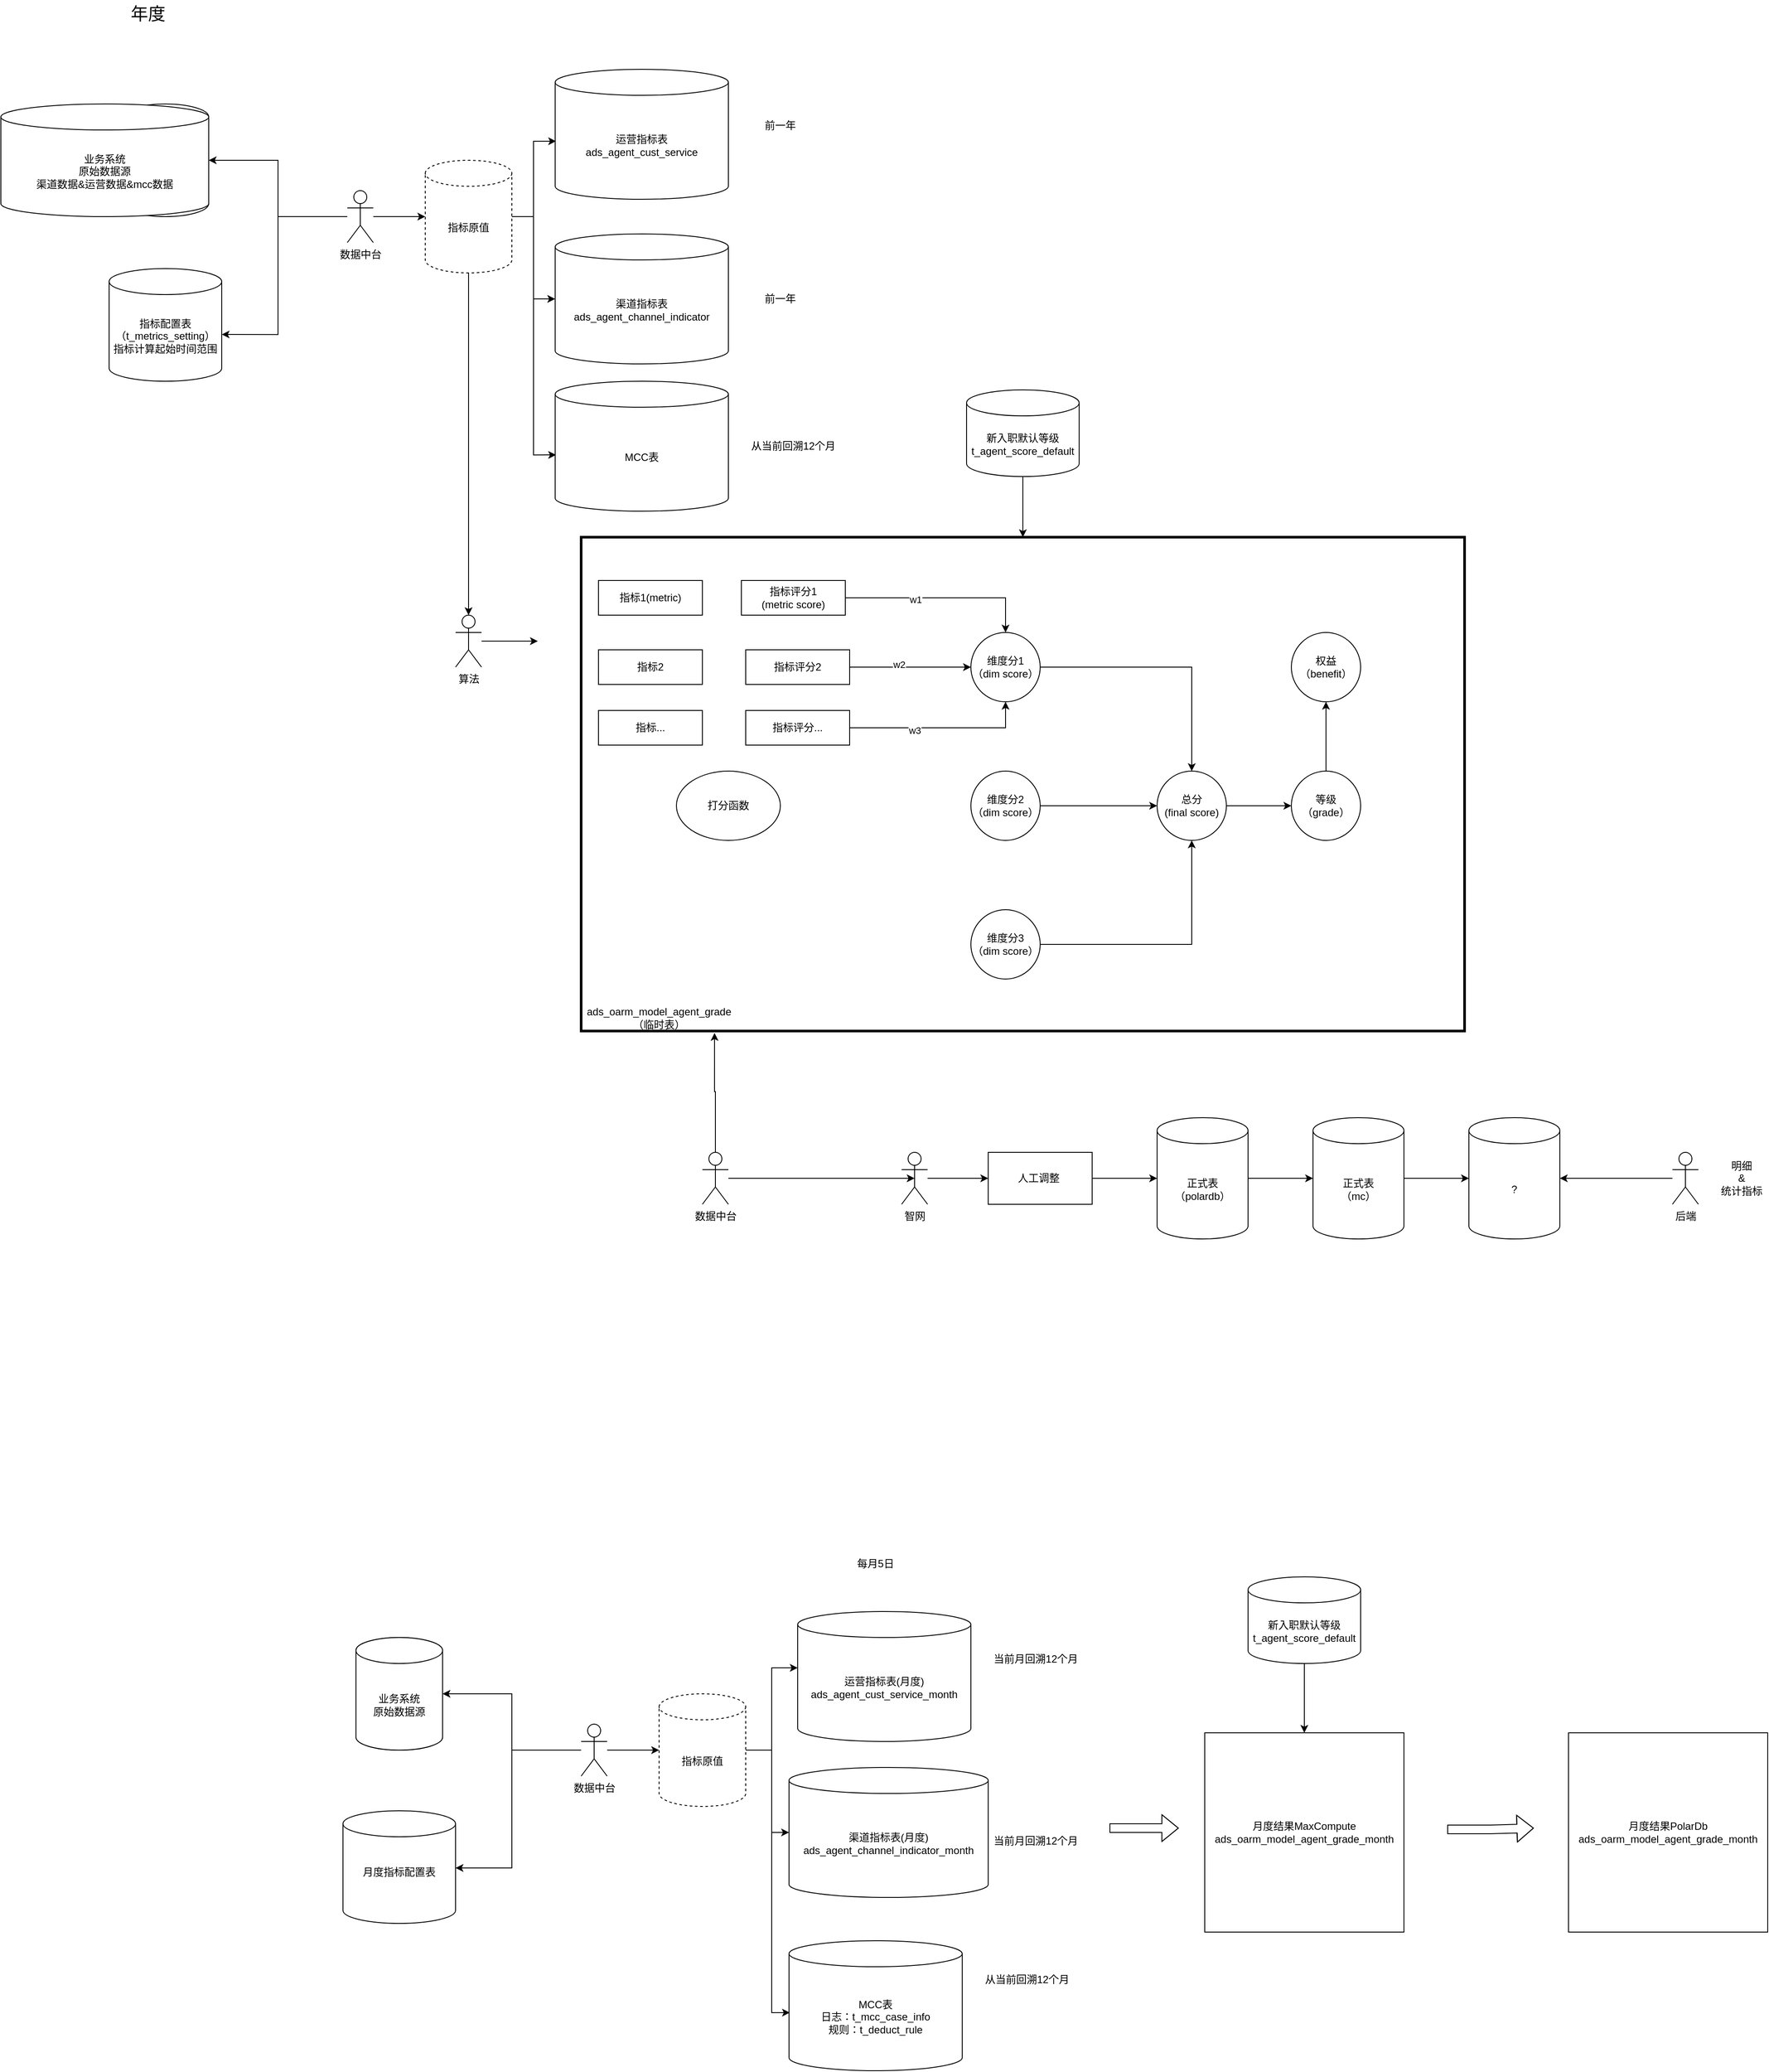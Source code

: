 <mxfile version="24.2.8" type="github" pages="4">
  <diagram name="Page-1" id="7adLxPBNDACRK67hd0sj">
    <mxGraphModel dx="2107" dy="796" grid="1" gridSize="10" guides="1" tooltips="1" connect="1" arrows="1" fold="1" page="1" pageScale="1" pageWidth="850" pageHeight="1100" math="0" shadow="0">
      <root>
        <mxCell id="0" />
        <mxCell id="1" parent="0" />
        <mxCell id="HvlShVi-bSNx_eHB84_e-1" value="&lt;font style=&quot;font-size: 20px;&quot;&gt;年度&lt;/font&gt;" style="text;html=1;align=center;verticalAlign=middle;whiteSpace=wrap;rounded=0;" parent="1" vertex="1">
          <mxGeometry x="40" y="60" width="60" height="30" as="geometry" />
        </mxCell>
        <mxCell id="HvlShVi-bSNx_eHB84_e-2" value="业务系统&lt;div&gt;原始数据源&lt;/div&gt;" style="shape=cylinder3;whiteSpace=wrap;html=1;boundedLbl=1;backgroundOutline=1;size=15;" parent="1" vertex="1">
          <mxGeometry x="40" y="180" width="100" height="130" as="geometry" />
        </mxCell>
        <mxCell id="HvlShVi-bSNx_eHB84_e-13" style="edgeStyle=orthogonalEdgeStyle;rounded=0;orthogonalLoop=1;jettySize=auto;html=1;" parent="1" source="HvlShVi-bSNx_eHB84_e-3" target="HvlShVi-bSNx_eHB84_e-11" edge="1">
          <mxGeometry relative="1" as="geometry" />
        </mxCell>
        <mxCell id="HvlShVi-bSNx_eHB84_e-3" value="数据中台" style="shape=umlActor;verticalLabelPosition=bottom;verticalAlign=top;html=1;outlineConnect=0;" parent="1" vertex="1">
          <mxGeometry x="300" y="280" width="30" height="60" as="geometry" />
        </mxCell>
        <mxCell id="HvlShVi-bSNx_eHB84_e-7" value="指标配置表&lt;div&gt;（t_metrics_setting）&lt;/div&gt;&lt;div&gt;指标计算起始时间范围&lt;/div&gt;" style="shape=cylinder3;whiteSpace=wrap;html=1;boundedLbl=1;backgroundOutline=1;size=15;" parent="1" vertex="1">
          <mxGeometry x="25" y="370" width="130" height="130" as="geometry" />
        </mxCell>
        <mxCell id="HvlShVi-bSNx_eHB84_e-9" style="edgeStyle=orthogonalEdgeStyle;rounded=0;orthogonalLoop=1;jettySize=auto;html=1;entryX=1;entryY=0.585;entryDx=0;entryDy=0;entryPerimeter=0;" parent="1" source="HvlShVi-bSNx_eHB84_e-3" target="HvlShVi-bSNx_eHB84_e-7" edge="1">
          <mxGeometry relative="1" as="geometry">
            <Array as="points">
              <mxPoint x="220" y="310" />
              <mxPoint x="220" y="446" />
            </Array>
          </mxGeometry>
        </mxCell>
        <mxCell id="HvlShVi-bSNx_eHB84_e-10" style="edgeStyle=orthogonalEdgeStyle;rounded=0;orthogonalLoop=1;jettySize=auto;html=1;entryX=1;entryY=0.5;entryDx=0;entryDy=0;entryPerimeter=0;" parent="1" source="HvlShVi-bSNx_eHB84_e-3" target="HvlShVi-bSNx_eHB84_e-2" edge="1">
          <mxGeometry relative="1" as="geometry" />
        </mxCell>
        <mxCell id="HvlShVi-bSNx_eHB84_e-19" style="edgeStyle=orthogonalEdgeStyle;rounded=0;orthogonalLoop=1;jettySize=auto;html=1;" parent="1" source="HvlShVi-bSNx_eHB84_e-11" target="HvlShVi-bSNx_eHB84_e-16" edge="1">
          <mxGeometry relative="1" as="geometry" />
        </mxCell>
        <mxCell id="HvlShVi-bSNx_eHB84_e-11" value="指标原值" style="shape=cylinder3;whiteSpace=wrap;html=1;boundedLbl=1;backgroundOutline=1;size=15;dashed=1;" parent="1" vertex="1">
          <mxGeometry x="390" y="245" width="100" height="130" as="geometry" />
        </mxCell>
        <mxCell id="HvlShVi-bSNx_eHB84_e-14" value="业务系统&lt;div&gt;原始数据源&lt;/div&gt;&lt;div&gt;渠道数据&amp;amp;运营数据&amp;amp;mcc数据&lt;/div&gt;" style="shape=cylinder3;whiteSpace=wrap;html=1;boundedLbl=1;backgroundOutline=1;size=15;" parent="1" vertex="1">
          <mxGeometry x="-100" y="180" width="240" height="130" as="geometry" />
        </mxCell>
        <mxCell id="HvlShVi-bSNx_eHB84_e-15" value="运营指标表&lt;div&gt;ads_agent_cust_service&lt;br&gt;&lt;/div&gt;" style="shape=cylinder3;whiteSpace=wrap;html=1;boundedLbl=1;backgroundOutline=1;size=15;" parent="1" vertex="1">
          <mxGeometry x="540" y="140" width="200" height="150" as="geometry" />
        </mxCell>
        <mxCell id="HvlShVi-bSNx_eHB84_e-16" value="渠道指标表&lt;div&gt;ads_agent_channel_indicator&lt;br&gt;&lt;/div&gt;" style="shape=cylinder3;whiteSpace=wrap;html=1;boundedLbl=1;backgroundOutline=1;size=15;" parent="1" vertex="1">
          <mxGeometry x="540" y="330" width="200" height="150" as="geometry" />
        </mxCell>
        <mxCell id="HvlShVi-bSNx_eHB84_e-17" value="MCC表" style="shape=cylinder3;whiteSpace=wrap;html=1;boundedLbl=1;backgroundOutline=1;size=15;" parent="1" vertex="1">
          <mxGeometry x="540" y="500" width="200" height="150" as="geometry" />
        </mxCell>
        <mxCell id="HvlShVi-bSNx_eHB84_e-18" style="edgeStyle=orthogonalEdgeStyle;rounded=0;orthogonalLoop=1;jettySize=auto;html=1;entryX=0.005;entryY=0.553;entryDx=0;entryDy=0;entryPerimeter=0;" parent="1" source="HvlShVi-bSNx_eHB84_e-11" target="HvlShVi-bSNx_eHB84_e-15" edge="1">
          <mxGeometry relative="1" as="geometry" />
        </mxCell>
        <mxCell id="HvlShVi-bSNx_eHB84_e-20" style="edgeStyle=orthogonalEdgeStyle;rounded=0;orthogonalLoop=1;jettySize=auto;html=1;entryX=0.005;entryY=0.567;entryDx=0;entryDy=0;entryPerimeter=0;" parent="1" source="HvlShVi-bSNx_eHB84_e-11" target="HvlShVi-bSNx_eHB84_e-17" edge="1">
          <mxGeometry relative="1" as="geometry" />
        </mxCell>
        <mxCell id="HvlShVi-bSNx_eHB84_e-23" value="从当前回溯12个月" style="text;html=1;align=center;verticalAlign=middle;whiteSpace=wrap;rounded=0;" parent="1" vertex="1">
          <mxGeometry x="750" y="560" width="130" height="30" as="geometry" />
        </mxCell>
        <mxCell id="HvlShVi-bSNx_eHB84_e-29" style="edgeStyle=orthogonalEdgeStyle;rounded=0;orthogonalLoop=1;jettySize=auto;html=1;" parent="1" source="HvlShVi-bSNx_eHB84_e-24" edge="1">
          <mxGeometry relative="1" as="geometry">
            <mxPoint x="520" y="800" as="targetPoint" />
          </mxGeometry>
        </mxCell>
        <mxCell id="HvlShVi-bSNx_eHB84_e-24" value="算法" style="shape=umlActor;verticalLabelPosition=bottom;verticalAlign=top;html=1;outlineConnect=0;" parent="1" vertex="1">
          <mxGeometry x="425" y="770" width="30" height="60" as="geometry" />
        </mxCell>
        <mxCell id="HvlShVi-bSNx_eHB84_e-25" style="edgeStyle=orthogonalEdgeStyle;rounded=0;orthogonalLoop=1;jettySize=auto;html=1;entryX=0.5;entryY=0;entryDx=0;entryDy=0;entryPerimeter=0;" parent="1" source="HvlShVi-bSNx_eHB84_e-11" target="HvlShVi-bSNx_eHB84_e-24" edge="1">
          <mxGeometry relative="1" as="geometry" />
        </mxCell>
        <mxCell id="HvlShVi-bSNx_eHB84_e-26" value="指标1(metric)" style="rounded=0;whiteSpace=wrap;html=1;" parent="1" vertex="1">
          <mxGeometry x="590" y="730" width="120" height="40" as="geometry" />
        </mxCell>
        <mxCell id="HvlShVi-bSNx_eHB84_e-27" value="指标2" style="rounded=0;whiteSpace=wrap;html=1;" parent="1" vertex="1">
          <mxGeometry x="590" y="810" width="120" height="40" as="geometry" />
        </mxCell>
        <mxCell id="HvlShVi-bSNx_eHB84_e-28" value="指标..." style="rounded=0;whiteSpace=wrap;html=1;" parent="1" vertex="1">
          <mxGeometry x="590" y="880" width="120" height="40" as="geometry" />
        </mxCell>
        <mxCell id="HvlShVi-bSNx_eHB84_e-34" style="edgeStyle=orthogonalEdgeStyle;rounded=0;orthogonalLoop=1;jettySize=auto;html=1;" parent="1" source="HvlShVi-bSNx_eHB84_e-30" target="HvlShVi-bSNx_eHB84_e-33" edge="1">
          <mxGeometry relative="1" as="geometry" />
        </mxCell>
        <mxCell id="HvlShVi-bSNx_eHB84_e-37" value="w1" style="edgeLabel;html=1;align=center;verticalAlign=middle;resizable=0;points=[];" parent="HvlShVi-bSNx_eHB84_e-34" vertex="1" connectable="0">
          <mxGeometry x="-0.28" y="-1" relative="1" as="geometry">
            <mxPoint y="1" as="offset" />
          </mxGeometry>
        </mxCell>
        <mxCell id="HvlShVi-bSNx_eHB84_e-30" value="指标评分1&lt;div&gt;(metric score)&lt;span style=&quot;color: rgba(0, 0, 0, 0); font-family: monospace; font-size: 0px; text-align: start; text-wrap: nowrap;&quot;&gt;%3CmxGraphModel%3E%3Croot%3E%3CmxCell%20id%3D%220%22%2F%3E%3CmxCell%20id%3D%221%22%20parent%3D%220%22%2F%3E%3CmxCell%20id%3D%222%22%20value%3D%22%E6%8C%87%E6%A0%871%22%20style%3D%22rounded%3D0%3BwhiteSpace%3Dwrap%3Bhtml%3D1%3B%22%20vertex%3D%221%22%20parent%3D%221%22%3E%3CmxGeometry%20x%3D%22590%22%20y%3D%22730%22%20width%3D%22120%22%20height%3D%2240%22%20as%3D%22geometry%22%2F%3E%3C%2FmxCell%3E%3C%2Froot%3E%3C%2FmxGraphModel%3E&lt;/span&gt;&lt;/div&gt;" style="rounded=0;whiteSpace=wrap;html=1;" parent="1" vertex="1">
          <mxGeometry x="755" y="730" width="120" height="40" as="geometry" />
        </mxCell>
        <mxCell id="HvlShVi-bSNx_eHB84_e-35" style="edgeStyle=orthogonalEdgeStyle;rounded=0;orthogonalLoop=1;jettySize=auto;html=1;" parent="1" source="HvlShVi-bSNx_eHB84_e-31" target="HvlShVi-bSNx_eHB84_e-33" edge="1">
          <mxGeometry relative="1" as="geometry" />
        </mxCell>
        <mxCell id="HvlShVi-bSNx_eHB84_e-38" value="w2" style="edgeLabel;html=1;align=center;verticalAlign=middle;resizable=0;points=[];" parent="HvlShVi-bSNx_eHB84_e-35" vertex="1" connectable="0">
          <mxGeometry x="-0.186" y="4" relative="1" as="geometry">
            <mxPoint y="1" as="offset" />
          </mxGeometry>
        </mxCell>
        <mxCell id="HvlShVi-bSNx_eHB84_e-31" value="指标评分2&lt;span style=&quot;color: rgba(0, 0, 0, 0); font-family: monospace; font-size: 0px; text-align: start; text-wrap: nowrap;&quot;&gt;%3CmxGraphModel%3E%3Croot%3E%3CmxCell%20id%3D%220%22%2F%3E%3CmxCell%20id%3D%221%22%20parent%3D%220%22%2F%3E%3CmxCell%20id%3D%222%22%20value%3D%22%E6%8C%87%E6%A0%871%22%20style%3D%22rounded%3D0%3BwhiteSpace%3Dwrap%3Bhtml%3D1%3B%22%20vertex%3D%221%22%20parent%3D%221%22%3E%3CmxGeometry%20x%3D%22590%22%20y%3D%22730%22%20width%3D%22120%22%20height%3D%2240%22%20as%3D%22geometry%22%2F%3E%3C%2FmxCell%3E%3C%2Froot%3E%3C%2FmxGraphModel%3E&lt;/span&gt;" style="rounded=0;whiteSpace=wrap;html=1;" parent="1" vertex="1">
          <mxGeometry x="760" y="810" width="120" height="40" as="geometry" />
        </mxCell>
        <mxCell id="HvlShVi-bSNx_eHB84_e-36" style="edgeStyle=orthogonalEdgeStyle;rounded=0;orthogonalLoop=1;jettySize=auto;html=1;" parent="1" source="HvlShVi-bSNx_eHB84_e-32" target="HvlShVi-bSNx_eHB84_e-33" edge="1">
          <mxGeometry relative="1" as="geometry" />
        </mxCell>
        <mxCell id="HvlShVi-bSNx_eHB84_e-39" value="w3" style="edgeLabel;html=1;align=center;verticalAlign=middle;resizable=0;points=[];" parent="HvlShVi-bSNx_eHB84_e-36" vertex="1" connectable="0">
          <mxGeometry x="-0.286" y="-2" relative="1" as="geometry">
            <mxPoint y="1" as="offset" />
          </mxGeometry>
        </mxCell>
        <mxCell id="HvlShVi-bSNx_eHB84_e-32" value="指标评分...&lt;span style=&quot;color: rgba(0, 0, 0, 0); font-family: monospace; font-size: 0px; text-align: start; text-wrap: nowrap;&quot;&gt;%3CmxGraphModel%3E%3Croot%3E%3CmxCell%20id%3D%220%22%2F%3E%3CmxCell%20id%3D%221%22%20parent%3D%220%22%2F%3E%3CmxCell%20id%3D%222%22%20value%3D%22%E6%8C%87%E6%A0%871%22%20style%3D%22rounded%3D0%3BwhiteSpace%3Dwrap%3Bhtml%3D1%3B%22%20vertex%3D%221%22%20parent%3D%221%22%3E%3CmxGeometry%20x%3D%22590%22%20y%3D%22730%22%20width%3D%22120%22%20height%3D%2240%22%20as%3D%22geometry%22%2F%3E%3C%2FmxCell%3E%3C%2Froot%3E%3C%2FmxGraphModel%3E&lt;/span&gt;" style="rounded=0;whiteSpace=wrap;html=1;" parent="1" vertex="1">
          <mxGeometry x="760" y="880" width="120" height="40" as="geometry" />
        </mxCell>
        <mxCell id="HvlShVi-bSNx_eHB84_e-44" style="edgeStyle=orthogonalEdgeStyle;rounded=0;orthogonalLoop=1;jettySize=auto;html=1;" parent="1" source="HvlShVi-bSNx_eHB84_e-33" target="HvlShVi-bSNx_eHB84_e-42" edge="1">
          <mxGeometry relative="1" as="geometry" />
        </mxCell>
        <mxCell id="HvlShVi-bSNx_eHB84_e-33" value="维度分1&lt;div&gt;（dim score）&lt;/div&gt;" style="ellipse;whiteSpace=wrap;html=1;aspect=fixed;" parent="1" vertex="1">
          <mxGeometry x="1020" y="790" width="80" height="80" as="geometry" />
        </mxCell>
        <mxCell id="HvlShVi-bSNx_eHB84_e-45" style="edgeStyle=orthogonalEdgeStyle;rounded=0;orthogonalLoop=1;jettySize=auto;html=1;" parent="1" source="HvlShVi-bSNx_eHB84_e-40" target="HvlShVi-bSNx_eHB84_e-42" edge="1">
          <mxGeometry relative="1" as="geometry" />
        </mxCell>
        <mxCell id="HvlShVi-bSNx_eHB84_e-40" value="维度分2&lt;div&gt;（dim score）&lt;/div&gt;" style="ellipse;whiteSpace=wrap;html=1;aspect=fixed;" parent="1" vertex="1">
          <mxGeometry x="1020" y="950" width="80" height="80" as="geometry" />
        </mxCell>
        <mxCell id="HvlShVi-bSNx_eHB84_e-46" style="edgeStyle=orthogonalEdgeStyle;rounded=0;orthogonalLoop=1;jettySize=auto;html=1;entryX=0.5;entryY=1;entryDx=0;entryDy=0;" parent="1" source="HvlShVi-bSNx_eHB84_e-41" target="HvlShVi-bSNx_eHB84_e-42" edge="1">
          <mxGeometry relative="1" as="geometry" />
        </mxCell>
        <mxCell id="HvlShVi-bSNx_eHB84_e-41" value="维度分3&lt;div&gt;（dim score）&lt;/div&gt;" style="ellipse;whiteSpace=wrap;html=1;aspect=fixed;" parent="1" vertex="1">
          <mxGeometry x="1020" y="1110" width="80" height="80" as="geometry" />
        </mxCell>
        <mxCell id="HvlShVi-bSNx_eHB84_e-48" style="edgeStyle=orthogonalEdgeStyle;rounded=0;orthogonalLoop=1;jettySize=auto;html=1;" parent="1" source="HvlShVi-bSNx_eHB84_e-42" target="HvlShVi-bSNx_eHB84_e-47" edge="1">
          <mxGeometry relative="1" as="geometry" />
        </mxCell>
        <mxCell id="HvlShVi-bSNx_eHB84_e-42" value="总分&lt;div&gt;(final score)&lt;/div&gt;" style="ellipse;whiteSpace=wrap;html=1;aspect=fixed;" parent="1" vertex="1">
          <mxGeometry x="1235" y="950" width="80" height="80" as="geometry" />
        </mxCell>
        <mxCell id="HvlShVi-bSNx_eHB84_e-50" style="edgeStyle=orthogonalEdgeStyle;rounded=0;orthogonalLoop=1;jettySize=auto;html=1;entryX=0.5;entryY=1;entryDx=0;entryDy=0;" parent="1" source="HvlShVi-bSNx_eHB84_e-47" target="HvlShVi-bSNx_eHB84_e-49" edge="1">
          <mxGeometry relative="1" as="geometry" />
        </mxCell>
        <mxCell id="HvlShVi-bSNx_eHB84_e-47" value="等级&lt;div&gt;（grade）&lt;/div&gt;" style="ellipse;whiteSpace=wrap;html=1;aspect=fixed;" parent="1" vertex="1">
          <mxGeometry x="1390" y="950" width="80" height="80" as="geometry" />
        </mxCell>
        <mxCell id="HvlShVi-bSNx_eHB84_e-51" value="" style="rounded=0;whiteSpace=wrap;html=1;fillColor=none;strokeWidth=3;" parent="1" vertex="1">
          <mxGeometry x="570" y="680" width="1020" height="570" as="geometry" />
        </mxCell>
        <mxCell id="HvlShVi-bSNx_eHB84_e-49" value="权益&lt;div&gt;（benefit）&lt;/div&gt;" style="ellipse;whiteSpace=wrap;html=1;aspect=fixed;" parent="1" vertex="1">
          <mxGeometry x="1390" y="790" width="80" height="80" as="geometry" />
        </mxCell>
        <mxCell id="HvlShVi-bSNx_eHB84_e-52" value="ads_oarm_model_agent_grade（临时表）" style="text;html=1;align=center;verticalAlign=middle;whiteSpace=wrap;rounded=0;" parent="1" vertex="1">
          <mxGeometry x="630" y="1220" width="60" height="30" as="geometry" />
        </mxCell>
        <mxCell id="HvlShVi-bSNx_eHB84_e-57" value="数据中台" style="shape=umlActor;verticalLabelPosition=bottom;verticalAlign=top;html=1;outlineConnect=0;" parent="1" vertex="1">
          <mxGeometry x="710" y="1390" width="30" height="60" as="geometry" />
        </mxCell>
        <mxCell id="HvlShVi-bSNx_eHB84_e-58" style="edgeStyle=orthogonalEdgeStyle;rounded=0;orthogonalLoop=1;jettySize=auto;html=1;entryX=0.151;entryY=1.004;entryDx=0;entryDy=0;entryPerimeter=0;" parent="1" source="HvlShVi-bSNx_eHB84_e-57" target="HvlShVi-bSNx_eHB84_e-51" edge="1">
          <mxGeometry relative="1" as="geometry" />
        </mxCell>
        <mxCell id="HvlShVi-bSNx_eHB84_e-65" style="edgeStyle=orthogonalEdgeStyle;rounded=0;orthogonalLoop=1;jettySize=auto;html=1;" parent="1" source="HvlShVi-bSNx_eHB84_e-59" target="HvlShVi-bSNx_eHB84_e-64" edge="1">
          <mxGeometry relative="1" as="geometry" />
        </mxCell>
        <mxCell id="HvlShVi-bSNx_eHB84_e-59" value="智网" style="shape=umlActor;verticalLabelPosition=bottom;verticalAlign=top;html=1;outlineConnect=0;" parent="1" vertex="1">
          <mxGeometry x="940" y="1390" width="30" height="60" as="geometry" />
        </mxCell>
        <mxCell id="HvlShVi-bSNx_eHB84_e-62" style="edgeStyle=orthogonalEdgeStyle;rounded=0;orthogonalLoop=1;jettySize=auto;html=1;entryX=0.5;entryY=0.5;entryDx=0;entryDy=0;entryPerimeter=0;" parent="1" source="HvlShVi-bSNx_eHB84_e-57" target="HvlShVi-bSNx_eHB84_e-59" edge="1">
          <mxGeometry relative="1" as="geometry" />
        </mxCell>
        <mxCell id="HvlShVi-bSNx_eHB84_e-69" style="edgeStyle=orthogonalEdgeStyle;rounded=0;orthogonalLoop=1;jettySize=auto;html=1;" parent="1" source="HvlShVi-bSNx_eHB84_e-64" target="HvlShVi-bSNx_eHB84_e-68" edge="1">
          <mxGeometry relative="1" as="geometry" />
        </mxCell>
        <mxCell id="HvlShVi-bSNx_eHB84_e-64" value="人工调整&amp;nbsp;" style="rounded=0;whiteSpace=wrap;html=1;" parent="1" vertex="1">
          <mxGeometry x="1040" y="1390" width="120" height="60" as="geometry" />
        </mxCell>
        <mxCell id="3zQXY_a1AxxIlGqBTlwH-4" style="edgeStyle=orthogonalEdgeStyle;rounded=0;orthogonalLoop=1;jettySize=auto;html=1;" parent="1" source="HvlShVi-bSNx_eHB84_e-68" target="3zQXY_a1AxxIlGqBTlwH-3" edge="1">
          <mxGeometry relative="1" as="geometry" />
        </mxCell>
        <mxCell id="HvlShVi-bSNx_eHB84_e-68" value="正式表&lt;div&gt;（polardb）&lt;/div&gt;" style="shape=cylinder3;whiteSpace=wrap;html=1;boundedLbl=1;backgroundOutline=1;size=15;" parent="1" vertex="1">
          <mxGeometry x="1235" y="1350" width="105" height="140" as="geometry" />
        </mxCell>
        <mxCell id="HvlShVi-bSNx_eHB84_e-73" value="前一&lt;span style=&quot;background-color: initial;&quot;&gt;年&lt;/span&gt;" style="text;html=1;align=center;verticalAlign=middle;whiteSpace=wrap;rounded=0;" parent="1" vertex="1">
          <mxGeometry x="770" y="190" width="60" height="30" as="geometry" />
        </mxCell>
        <mxCell id="HvlShVi-bSNx_eHB84_e-74" value="前一&lt;span style=&quot;background-color: initial;&quot;&gt;年&lt;/span&gt;" style="text;html=1;align=center;verticalAlign=middle;whiteSpace=wrap;rounded=0;" parent="1" vertex="1">
          <mxGeometry x="770" y="390" width="60" height="30" as="geometry" />
        </mxCell>
        <mxCell id="HvlShVi-bSNx_eHB84_e-76" style="edgeStyle=orthogonalEdgeStyle;rounded=0;orthogonalLoop=1;jettySize=auto;html=1;" parent="1" source="HvlShVi-bSNx_eHB84_e-75" target="HvlShVi-bSNx_eHB84_e-51" edge="1">
          <mxGeometry relative="1" as="geometry" />
        </mxCell>
        <mxCell id="HvlShVi-bSNx_eHB84_e-75" value="新入职默认等级&lt;div&gt;t_agent_score_default&lt;br&gt;&lt;/div&gt;" style="shape=cylinder3;whiteSpace=wrap;html=1;boundedLbl=1;backgroundOutline=1;size=15;" parent="1" vertex="1">
          <mxGeometry x="1015" y="510" width="130" height="100" as="geometry" />
        </mxCell>
        <mxCell id="HvlShVi-bSNx_eHB84_e-77" value="打分函数" style="ellipse;whiteSpace=wrap;html=1;" parent="1" vertex="1">
          <mxGeometry x="680" y="950" width="120" height="80" as="geometry" />
        </mxCell>
        <mxCell id="HvlShVi-bSNx_eHB84_e-92" value="业务系统&lt;div&gt;原始数据源&lt;/div&gt;" style="shape=cylinder3;whiteSpace=wrap;html=1;boundedLbl=1;backgroundOutline=1;size=15;" parent="1" vertex="1">
          <mxGeometry x="310" y="1950" width="100" height="130" as="geometry" />
        </mxCell>
        <mxCell id="HvlShVi-bSNx_eHB84_e-93" style="edgeStyle=orthogonalEdgeStyle;rounded=0;orthogonalLoop=1;jettySize=auto;html=1;" parent="1" source="HvlShVi-bSNx_eHB84_e-94" target="HvlShVi-bSNx_eHB84_e-98" edge="1">
          <mxGeometry relative="1" as="geometry" />
        </mxCell>
        <mxCell id="HvlShVi-bSNx_eHB84_e-94" value="数据中台" style="shape=umlActor;verticalLabelPosition=bottom;verticalAlign=top;html=1;outlineConnect=0;" parent="1" vertex="1">
          <mxGeometry x="570" y="2050" width="30" height="60" as="geometry" />
        </mxCell>
        <mxCell id="HvlShVi-bSNx_eHB84_e-95" style="edgeStyle=orthogonalEdgeStyle;rounded=0;orthogonalLoop=1;jettySize=auto;html=1;entryX=1;entryY=0.585;entryDx=0;entryDy=0;entryPerimeter=0;" parent="1" source="HvlShVi-bSNx_eHB84_e-94" edge="1">
          <mxGeometry relative="1" as="geometry">
            <mxPoint x="425" y="2216" as="targetPoint" />
            <Array as="points">
              <mxPoint x="490" y="2080" />
              <mxPoint x="490" y="2216" />
            </Array>
          </mxGeometry>
        </mxCell>
        <mxCell id="HvlShVi-bSNx_eHB84_e-96" style="edgeStyle=orthogonalEdgeStyle;rounded=0;orthogonalLoop=1;jettySize=auto;html=1;entryX=1;entryY=0.5;entryDx=0;entryDy=0;entryPerimeter=0;" parent="1" source="HvlShVi-bSNx_eHB84_e-94" target="HvlShVi-bSNx_eHB84_e-92" edge="1">
          <mxGeometry relative="1" as="geometry" />
        </mxCell>
        <mxCell id="HvlShVi-bSNx_eHB84_e-97" style="edgeStyle=orthogonalEdgeStyle;rounded=0;orthogonalLoop=1;jettySize=auto;html=1;" parent="1" source="HvlShVi-bSNx_eHB84_e-98" target="HvlShVi-bSNx_eHB84_e-100" edge="1">
          <mxGeometry relative="1" as="geometry">
            <Array as="points">
              <mxPoint x="790" y="2080" />
              <mxPoint x="790" y="2175" />
            </Array>
          </mxGeometry>
        </mxCell>
        <mxCell id="HvlShVi-bSNx_eHB84_e-98" value="指标原值" style="shape=cylinder3;whiteSpace=wrap;html=1;boundedLbl=1;backgroundOutline=1;size=15;dashed=1;" parent="1" vertex="1">
          <mxGeometry x="660" y="2015" width="100" height="130" as="geometry" />
        </mxCell>
        <mxCell id="HvlShVi-bSNx_eHB84_e-99" value="业务系统&lt;div&gt;原始数据源&lt;/div&gt;" style="shape=cylinder3;whiteSpace=wrap;html=1;boundedLbl=1;backgroundOutline=1;size=15;" parent="1" vertex="1">
          <mxGeometry x="310" y="1950" width="100" height="130" as="geometry" />
        </mxCell>
        <mxCell id="HvlShVi-bSNx_eHB84_e-100" value="渠道指标表(月度)&lt;div&gt;ads_agent_channel_indicator_month&lt;br&gt;&lt;/div&gt;" style="shape=cylinder3;whiteSpace=wrap;html=1;boundedLbl=1;backgroundOutline=1;size=15;" parent="1" vertex="1">
          <mxGeometry x="810" y="2100" width="230" height="150" as="geometry" />
        </mxCell>
        <mxCell id="HvlShVi-bSNx_eHB84_e-103" value="从当前回溯12个月" style="text;html=1;align=center;verticalAlign=middle;whiteSpace=wrap;rounded=0;" parent="1" vertex="1">
          <mxGeometry x="1020" y="2330" width="130" height="30" as="geometry" />
        </mxCell>
        <mxCell id="HvlShVi-bSNx_eHB84_e-104" value="当前月回溯12个月" style="text;html=1;align=center;verticalAlign=middle;whiteSpace=wrap;rounded=0;" parent="1" vertex="1">
          <mxGeometry x="1040" y="1960" width="110" height="30" as="geometry" />
        </mxCell>
        <mxCell id="HvlShVi-bSNx_eHB84_e-108" value="月度指标配置表&lt;div&gt;&lt;br&gt;&lt;/div&gt;" style="shape=cylinder3;whiteSpace=wrap;html=1;boundedLbl=1;backgroundOutline=1;size=15;" parent="1" vertex="1">
          <mxGeometry x="295" y="2150" width="130" height="130" as="geometry" />
        </mxCell>
        <mxCell id="HvlShVi-bSNx_eHB84_e-112" value="MCC表&lt;div&gt;日志：t_mcc_case_info&lt;/div&gt;&lt;div&gt;规则：t_deduct_rule&lt;/div&gt;" style="shape=cylinder3;whiteSpace=wrap;html=1;boundedLbl=1;backgroundOutline=1;size=15;" parent="1" vertex="1">
          <mxGeometry x="810" y="2300" width="200" height="150" as="geometry" />
        </mxCell>
        <mxCell id="HvlShVi-bSNx_eHB84_e-113" style="edgeStyle=orthogonalEdgeStyle;rounded=0;orthogonalLoop=1;jettySize=auto;html=1;entryX=0;entryY=0.5;entryDx=0;entryDy=0;entryPerimeter=0;" parent="1" source="HvlShVi-bSNx_eHB84_e-98" edge="1">
          <mxGeometry relative="1" as="geometry">
            <mxPoint x="820" y="1985" as="targetPoint" />
            <Array as="points">
              <mxPoint x="790" y="2080" />
              <mxPoint x="790" y="1985" />
            </Array>
          </mxGeometry>
        </mxCell>
        <mxCell id="HvlShVi-bSNx_eHB84_e-114" style="edgeStyle=orthogonalEdgeStyle;rounded=0;orthogonalLoop=1;jettySize=auto;html=1;entryX=0.005;entryY=0.553;entryDx=0;entryDy=0;entryPerimeter=0;" parent="1" source="HvlShVi-bSNx_eHB84_e-98" target="HvlShVi-bSNx_eHB84_e-112" edge="1">
          <mxGeometry relative="1" as="geometry">
            <Array as="points">
              <mxPoint x="790" y="2080" />
              <mxPoint x="790" y="2383" />
            </Array>
          </mxGeometry>
        </mxCell>
        <mxCell id="HvlShVi-bSNx_eHB84_e-115" value="当前月回溯12个月" style="text;html=1;align=center;verticalAlign=middle;whiteSpace=wrap;rounded=0;" parent="1" vertex="1">
          <mxGeometry x="1040" y="2170" width="110" height="30" as="geometry" />
        </mxCell>
        <mxCell id="HvlShVi-bSNx_eHB84_e-117" value="运营指标表(月度)&lt;div&gt;ads_agent_cust_service_month&lt;br&gt;&lt;/div&gt;" style="shape=cylinder3;whiteSpace=wrap;html=1;boundedLbl=1;backgroundOutline=1;size=15;" parent="1" vertex="1">
          <mxGeometry x="820" y="1920" width="200" height="150" as="geometry" />
        </mxCell>
        <mxCell id="HvlShVi-bSNx_eHB84_e-118" value="每月5日" style="text;html=1;align=center;verticalAlign=middle;whiteSpace=wrap;rounded=0;" parent="1" vertex="1">
          <mxGeometry x="880" y="1850" width="60" height="30" as="geometry" />
        </mxCell>
        <mxCell id="HvlShVi-bSNx_eHB84_e-119" value="月度结果MaxCompute&lt;div&gt;ads_oarm_model_agent_grade_month&lt;br&gt;&lt;/div&gt;" style="whiteSpace=wrap;html=1;aspect=fixed;" parent="1" vertex="1">
          <mxGeometry x="1290" y="2060" width="230" height="230" as="geometry" />
        </mxCell>
        <mxCell id="HvlShVi-bSNx_eHB84_e-120" value="" style="shape=flexArrow;endArrow=classic;html=1;rounded=0;" parent="1" edge="1">
          <mxGeometry width="50" height="50" relative="1" as="geometry">
            <mxPoint x="1180" y="2170" as="sourcePoint" />
            <mxPoint x="1260" y="2170" as="targetPoint" />
            <Array as="points">
              <mxPoint x="1230" y="2170" />
            </Array>
          </mxGeometry>
        </mxCell>
        <mxCell id="HvlShVi-bSNx_eHB84_e-121" value="" style="shape=flexArrow;endArrow=classic;html=1;rounded=0;" parent="1" edge="1">
          <mxGeometry width="50" height="50" relative="1" as="geometry">
            <mxPoint x="1570" y="2171.52" as="sourcePoint" />
            <mxPoint x="1670" y="2170.005" as="targetPoint" />
            <Array as="points">
              <mxPoint x="1620" y="2171.52" />
            </Array>
          </mxGeometry>
        </mxCell>
        <mxCell id="HvlShVi-bSNx_eHB84_e-122" value="月度结果PolarDb&lt;div&gt;&lt;div&gt;ads_oarm_model_agent_grade_month&lt;br&gt;&lt;/div&gt;&lt;/div&gt;" style="whiteSpace=wrap;html=1;aspect=fixed;" parent="1" vertex="1">
          <mxGeometry x="1710" y="2060" width="230" height="230" as="geometry" />
        </mxCell>
        <mxCell id="HvlShVi-bSNx_eHB84_e-124" style="edgeStyle=orthogonalEdgeStyle;rounded=0;orthogonalLoop=1;jettySize=auto;html=1;" parent="1" source="HvlShVi-bSNx_eHB84_e-123" target="HvlShVi-bSNx_eHB84_e-119" edge="1">
          <mxGeometry relative="1" as="geometry" />
        </mxCell>
        <mxCell id="HvlShVi-bSNx_eHB84_e-123" value="新入职默认等级&lt;div&gt;t_agent_score_default&lt;br&gt;&lt;/div&gt;" style="shape=cylinder3;whiteSpace=wrap;html=1;boundedLbl=1;backgroundOutline=1;size=15;" parent="1" vertex="1">
          <mxGeometry x="1340" y="1880" width="130" height="100" as="geometry" />
        </mxCell>
        <mxCell id="3zQXY_a1AxxIlGqBTlwH-3" value="正式表&lt;div&gt;（mc）&lt;/div&gt;" style="shape=cylinder3;whiteSpace=wrap;html=1;boundedLbl=1;backgroundOutline=1;size=15;" parent="1" vertex="1">
          <mxGeometry x="1415" y="1350" width="105" height="140" as="geometry" />
        </mxCell>
        <mxCell id="3zQXY_a1AxxIlGqBTlwH-6" value="?" style="shape=cylinder3;whiteSpace=wrap;html=1;boundedLbl=1;backgroundOutline=1;size=15;" parent="1" vertex="1">
          <mxGeometry x="1595" y="1350" width="105" height="140" as="geometry" />
        </mxCell>
        <mxCell id="3zQXY_a1AxxIlGqBTlwH-7" style="edgeStyle=orthogonalEdgeStyle;rounded=0;orthogonalLoop=1;jettySize=auto;html=1;entryX=0;entryY=0.5;entryDx=0;entryDy=0;entryPerimeter=0;" parent="1" source="3zQXY_a1AxxIlGqBTlwH-3" target="3zQXY_a1AxxIlGqBTlwH-6" edge="1">
          <mxGeometry relative="1" as="geometry" />
        </mxCell>
        <mxCell id="3zQXY_a1AxxIlGqBTlwH-13" style="edgeStyle=orthogonalEdgeStyle;rounded=0;orthogonalLoop=1;jettySize=auto;html=1;" parent="1" source="3zQXY_a1AxxIlGqBTlwH-10" target="3zQXY_a1AxxIlGqBTlwH-6" edge="1">
          <mxGeometry relative="1" as="geometry" />
        </mxCell>
        <mxCell id="3zQXY_a1AxxIlGqBTlwH-10" value="后端" style="shape=umlActor;verticalLabelPosition=bottom;verticalAlign=top;html=1;outlineConnect=0;" parent="1" vertex="1">
          <mxGeometry x="1830" y="1390" width="30" height="60" as="geometry" />
        </mxCell>
        <mxCell id="3zQXY_a1AxxIlGqBTlwH-14" value="明细&lt;div&gt;&amp;amp;&lt;/div&gt;&lt;div&gt;统计指标&lt;/div&gt;" style="text;html=1;align=center;verticalAlign=middle;whiteSpace=wrap;rounded=0;" parent="1" vertex="1">
          <mxGeometry x="1880" y="1405" width="60" height="30" as="geometry" />
        </mxCell>
      </root>
    </mxGraphModel>
  </diagram>
  <diagram id="WefLdQQT4sXyl8bgIH-Y" name="Page-2">
    <mxGraphModel dx="2716" dy="1277" grid="1" gridSize="10" guides="1" tooltips="1" connect="1" arrows="1" fold="1" page="1" pageScale="1" pageWidth="850" pageHeight="1100" math="0" shadow="0">
      <root>
        <mxCell id="0" />
        <mxCell id="1" parent="0" />
        <mxCell id="RI6Rq0n_rK_sSJg67Qfu-32" value="" style="rounded=1;whiteSpace=wrap;html=1;" parent="1" vertex="1">
          <mxGeometry x="-300" y="890" width="1120" height="140" as="geometry" />
        </mxCell>
        <mxCell id="8Yk9SJk5rSlA_rajOhwD-4" style="edgeStyle=orthogonalEdgeStyle;rounded=0;orthogonalLoop=1;jettySize=auto;html=1;exitX=1;exitY=0.75;exitDx=0;exitDy=0;" edge="1" parent="1" source="RI6Rq0n_rK_sSJg67Qfu-8" target="8Yk9SJk5rSlA_rajOhwD-3">
          <mxGeometry relative="1" as="geometry" />
        </mxCell>
        <mxCell id="8Yk9SJk5rSlA_rajOhwD-5" style="edgeStyle=orthogonalEdgeStyle;rounded=0;orthogonalLoop=1;jettySize=auto;html=1;exitX=1;exitY=1;exitDx=0;exitDy=0;entryX=1;entryY=0.5;entryDx=0;entryDy=0;" edge="1" parent="1" source="RI6Rq0n_rK_sSJg67Qfu-8" target="8Yk9SJk5rSlA_rajOhwD-1">
          <mxGeometry relative="1" as="geometry">
            <Array as="points">
              <mxPoint x="870" y="820" />
              <mxPoint x="870" y="1160" />
            </Array>
          </mxGeometry>
        </mxCell>
        <mxCell id="RI6Rq0n_rK_sSJg67Qfu-8" value="" style="rounded=1;whiteSpace=wrap;html=1;" parent="1" vertex="1">
          <mxGeometry x="30" y="680" width="790" height="140" as="geometry" />
        </mxCell>
        <mxCell id="RI6Rq0n_rK_sSJg67Qfu-1" value="" style="rounded=1;whiteSpace=wrap;html=1;" parent="1" vertex="1">
          <mxGeometry x="-300" y="110" width="1270" height="140" as="geometry" />
        </mxCell>
        <mxCell id="RI6Rq0n_rK_sSJg67Qfu-2" value="ADS" style="text;html=1;align=center;verticalAlign=middle;whiteSpace=wrap;rounded=0;" parent="1" vertex="1">
          <mxGeometry x="970" y="165" width="60" height="30" as="geometry" />
        </mxCell>
        <mxCell id="RI6Rq0n_rK_sSJg67Qfu-3" value="" style="rounded=1;whiteSpace=wrap;html=1;" parent="1" vertex="1">
          <mxGeometry x="-300" y="390" width="1120" height="140" as="geometry" />
        </mxCell>
        <mxCell id="RI6Rq0n_rK_sSJg67Qfu-4" value="DSL" style="text;html=1;align=center;verticalAlign=middle;whiteSpace=wrap;rounded=0;" parent="1" vertex="1">
          <mxGeometry x="840" y="485" width="60" height="30" as="geometry" />
        </mxCell>
        <mxCell id="RI6Rq0n_rK_sSJg67Qfu-7" style="edgeStyle=orthogonalEdgeStyle;rounded=0;orthogonalLoop=1;jettySize=auto;html=1;exitX=0.5;exitY=1;exitDx=0;exitDy=0;entryX=0.5;entryY=0;entryDx=0;entryDy=0;" parent="1" source="RI6Rq0n_rK_sSJg67Qfu-5" target="RI6Rq0n_rK_sSJg67Qfu-6" edge="1">
          <mxGeometry relative="1" as="geometry" />
        </mxCell>
        <mxCell id="RI6Rq0n_rK_sSJg67Qfu-13" style="edgeStyle=orthogonalEdgeStyle;rounded=0;orthogonalLoop=1;jettySize=auto;html=1;exitX=0.75;exitY=1;exitDx=0;exitDy=0;entryX=0.5;entryY=0;entryDx=0;entryDy=0;fillColor=#ffe6cc;strokeColor=#d79b00;" parent="1" source="RI6Rq0n_rK_sSJg67Qfu-5" target="RI6Rq0n_rK_sSJg67Qfu-12" edge="1">
          <mxGeometry relative="1" as="geometry">
            <Array as="points">
              <mxPoint x="300" y="360" />
              <mxPoint x="1000" y="360" />
            </Array>
          </mxGeometry>
        </mxCell>
        <mxCell id="RI6Rq0n_rK_sSJg67Qfu-56" style="edgeStyle=orthogonalEdgeStyle;rounded=0;orthogonalLoop=1;jettySize=auto;html=1;exitX=0.5;exitY=0;exitDx=0;exitDy=0;entryX=0.5;entryY=0;entryDx=0;entryDy=0;fillColor=#e1d5e7;strokeColor=#9673a6;" parent="1" source="RI6Rq0n_rK_sSJg67Qfu-5" target="RI6Rq0n_rK_sSJg67Qfu-55" edge="1">
          <mxGeometry relative="1" as="geometry">
            <Array as="points">
              <mxPoint x="220" y="90" />
              <mxPoint x="-440" y="90" />
            </Array>
          </mxGeometry>
        </mxCell>
        <mxCell id="RI6Rq0n_rK_sSJg67Qfu-5" value="点、边全量表" style="rounded=1;whiteSpace=wrap;html=1;" parent="1" vertex="1">
          <mxGeometry x="60" y="150" width="320" height="60" as="geometry" />
        </mxCell>
        <mxCell id="RI6Rq0n_rK_sSJg67Qfu-10" style="edgeStyle=orthogonalEdgeStyle;rounded=0;orthogonalLoop=1;jettySize=auto;html=1;exitX=0.5;exitY=1;exitDx=0;exitDy=0;entryX=0.5;entryY=0;entryDx=0;entryDy=0;" parent="1" source="RI6Rq0n_rK_sSJg67Qfu-6" target="RI6Rq0n_rK_sSJg67Qfu-11" edge="1">
          <mxGeometry relative="1" as="geometry">
            <mxPoint x="239" y="620" as="targetPoint" />
            <mxPoint x="219" y="530" as="sourcePoint" />
          </mxGeometry>
        </mxCell>
        <mxCell id="RI6Rq0n_rK_sSJg67Qfu-14" style="edgeStyle=orthogonalEdgeStyle;rounded=0;orthogonalLoop=1;jettySize=auto;html=1;exitX=1;exitY=0.5;exitDx=0;exitDy=0;entryX=0;entryY=0.5;entryDx=0;entryDy=0;fillColor=#ffe6cc;strokeColor=#d79b00;" parent="1" source="RI6Rq0n_rK_sSJg67Qfu-6" target="RI6Rq0n_rK_sSJg67Qfu-12" edge="1">
          <mxGeometry relative="1" as="geometry" />
        </mxCell>
        <mxCell id="RI6Rq0n_rK_sSJg67Qfu-6" value="点、边增量Delta表 （flag soft delete）" style="rounded=1;whiteSpace=wrap;html=1;" parent="1" vertex="1">
          <mxGeometry x="60" y="430" width="320" height="60" as="geometry" />
        </mxCell>
        <mxCell id="RI6Rq0n_rK_sSJg67Qfu-9" value="Nebula" style="text;html=1;align=center;verticalAlign=middle;whiteSpace=wrap;rounded=0;" parent="1" vertex="1">
          <mxGeometry x="840" y="735" width="60" height="30" as="geometry" />
        </mxCell>
        <mxCell id="RI6Rq0n_rK_sSJg67Qfu-54" style="edgeStyle=orthogonalEdgeStyle;rounded=0;orthogonalLoop=1;jettySize=auto;html=1;exitX=0.5;exitY=1;exitDx=0;exitDy=0;entryX=0.5;entryY=0;entryDx=0;entryDy=0;fillColor=#f8cecc;strokeColor=#b85450;" parent="1" source="RI6Rq0n_rK_sSJg67Qfu-11" target="RI6Rq0n_rK_sSJg67Qfu-53" edge="1">
          <mxGeometry relative="1" as="geometry" />
        </mxCell>
        <mxCell id="RI6Rq0n_rK_sSJg67Qfu-11" value="raw data" style="rounded=1;whiteSpace=wrap;html=1;" parent="1" vertex="1">
          <mxGeometry x="60" y="726" width="320" height="60" as="geometry" />
        </mxCell>
        <mxCell id="RI6Rq0n_rK_sSJg67Qfu-16" style="edgeStyle=orthogonalEdgeStyle;rounded=0;orthogonalLoop=1;jettySize=auto;html=1;exitX=0.5;exitY=1;exitDx=0;exitDy=0;entryX=0.75;entryY=0;entryDx=0;entryDy=0;fillColor=#fa6800;strokeColor=#C73500;" parent="1" source="RI6Rq0n_rK_sSJg67Qfu-12" target="RI6Rq0n_rK_sSJg67Qfu-15" edge="1">
          <mxGeometry relative="1" as="geometry">
            <Array as="points">
              <mxPoint x="1000" y="640" />
              <mxPoint x="490" y="640" />
            </Array>
          </mxGeometry>
        </mxCell>
        <mxCell id="RI6Rq0n_rK_sSJg67Qfu-24" value="Delete &amp;amp; Insert" style="edgeLabel;html=1;align=center;verticalAlign=middle;resizable=0;points=[];" parent="RI6Rq0n_rK_sSJg67Qfu-16" vertex="1" connectable="0">
          <mxGeometry x="0.094" y="-1" relative="1" as="geometry">
            <mxPoint as="offset" />
          </mxGeometry>
        </mxCell>
        <mxCell id="RI6Rq0n_rK_sSJg67Qfu-18" style="edgeStyle=orthogonalEdgeStyle;rounded=0;orthogonalLoop=1;jettySize=auto;html=1;exitX=0.75;exitY=0;exitDx=0;exitDy=0;entryX=0.5;entryY=1;entryDx=0;entryDy=0;fillColor=#fa6800;strokeColor=#C73500;" parent="1" source="RI6Rq0n_rK_sSJg67Qfu-12" target="RI6Rq0n_rK_sSJg67Qfu-19" edge="1">
          <mxGeometry relative="1" as="geometry" />
        </mxCell>
        <mxCell id="RI6Rq0n_rK_sSJg67Qfu-43" style="edgeStyle=orthogonalEdgeStyle;rounded=0;orthogonalLoop=1;jettySize=auto;html=1;exitX=1;exitY=0.5;exitDx=0;exitDy=0;entryX=0;entryY=0.5;entryDx=0;entryDy=0;fillColor=#dae8fc;strokeColor=#6c8ebf;" parent="1" source="RI6Rq0n_rK_sSJg67Qfu-12" target="RI6Rq0n_rK_sSJg67Qfu-21" edge="1">
          <mxGeometry relative="1" as="geometry" />
        </mxCell>
        <mxCell id="RI6Rq0n_rK_sSJg67Qfu-12" value="dlc family" style="rounded=1;whiteSpace=wrap;html=1;" parent="1" vertex="1">
          <mxGeometry x="940" y="430" width="120" height="60" as="geometry" />
        </mxCell>
        <mxCell id="RI6Rq0n_rK_sSJg67Qfu-17" style="edgeStyle=orthogonalEdgeStyle;rounded=0;orthogonalLoop=1;jettySize=auto;html=1;exitX=0.5;exitY=0;exitDx=0;exitDy=0;entryX=0.25;entryY=1;entryDx=0;entryDy=0;fillColor=#ffe6cc;strokeColor=#d79b00;" parent="1" source="RI6Rq0n_rK_sSJg67Qfu-15" target="RI6Rq0n_rK_sSJg67Qfu-12" edge="1">
          <mxGeometry relative="1" as="geometry" />
        </mxCell>
        <mxCell id="RI6Rq0n_rK_sSJg67Qfu-25" value="Retrieve historical family" style="edgeLabel;html=1;align=center;verticalAlign=middle;resizable=0;points=[];" parent="RI6Rq0n_rK_sSJg67Qfu-17" vertex="1" connectable="0">
          <mxGeometry x="0.075" y="1" relative="1" as="geometry">
            <mxPoint as="offset" />
          </mxGeometry>
        </mxCell>
        <mxCell id="RI6Rq0n_rK_sSJg67Qfu-15" value="Family" style="rounded=1;whiteSpace=wrap;html=1;" parent="1" vertex="1">
          <mxGeometry x="400" y="726" width="120" height="60" as="geometry" />
        </mxCell>
        <mxCell id="RI6Rq0n_rK_sSJg67Qfu-19" value="Family （delta new）" style="rounded=1;whiteSpace=wrap;html=1;" parent="1" vertex="1">
          <mxGeometry x="400" y="150" width="120" height="60" as="geometry" />
        </mxCell>
        <mxCell id="RI6Rq0n_rK_sSJg67Qfu-28" style="edgeStyle=orthogonalEdgeStyle;rounded=0;orthogonalLoop=1;jettySize=auto;html=1;exitX=0.75;exitY=1;exitDx=0;exitDy=0;entryX=0.75;entryY=0;entryDx=0;entryDy=0;fillColor=#fa6800;strokeColor=#C73500;" parent="1" source="RI6Rq0n_rK_sSJg67Qfu-20" target="RI6Rq0n_rK_sSJg67Qfu-23" edge="1">
          <mxGeometry relative="1" as="geometry" />
        </mxCell>
        <mxCell id="RI6Rq0n_rK_sSJg67Qfu-29" value="Exchange" style="edgeLabel;html=1;align=center;verticalAlign=middle;resizable=0;points=[];" parent="RI6Rq0n_rK_sSJg67Qfu-28" vertex="1" connectable="0">
          <mxGeometry x="-0.233" relative="1" as="geometry">
            <mxPoint as="offset" />
          </mxGeometry>
        </mxCell>
        <mxCell id="RI6Rq0n_rK_sSJg67Qfu-73" value="Insert" style="edgeLabel;html=1;align=center;verticalAlign=middle;resizable=0;points=[];" parent="RI6Rq0n_rK_sSJg67Qfu-28" vertex="1" connectable="0">
          <mxGeometry x="0.356" relative="1" as="geometry">
            <mxPoint as="offset" />
          </mxGeometry>
        </mxCell>
        <mxCell id="RI6Rq0n_rK_sSJg67Qfu-35" style="edgeStyle=orthogonalEdgeStyle;rounded=0;orthogonalLoop=1;jettySize=auto;html=1;exitX=0.25;exitY=1;exitDx=0;exitDy=0;entryX=0.5;entryY=0;entryDx=0;entryDy=0;" parent="1" source="RI6Rq0n_rK_sSJg67Qfu-20" target="RI6Rq0n_rK_sSJg67Qfu-34" edge="1">
          <mxGeometry relative="1" as="geometry">
            <Array as="points">
              <mxPoint x="570" y="390" />
              <mxPoint x="570" y="390" />
            </Array>
          </mxGeometry>
        </mxCell>
        <mxCell id="RI6Rq0n_rK_sSJg67Qfu-45" value="mc data conversion" style="edgeLabel;html=1;align=center;verticalAlign=middle;resizable=0;points=[];" parent="RI6Rq0n_rK_sSJg67Qfu-35" vertex="1" connectable="0">
          <mxGeometry x="0.145" y="-1" relative="1" as="geometry">
            <mxPoint as="offset" />
          </mxGeometry>
        </mxCell>
        <mxCell id="RI6Rq0n_rK_sSJg67Qfu-20" value="Algorelation（delta new）" style="rounded=1;whiteSpace=wrap;html=1;" parent="1" vertex="1">
          <mxGeometry x="540" y="150" width="120" height="60" as="geometry" />
        </mxCell>
        <mxCell id="RI6Rq0n_rK_sSJg67Qfu-22" style="edgeStyle=orthogonalEdgeStyle;rounded=0;orthogonalLoop=1;jettySize=auto;html=1;exitX=0.5;exitY=1;exitDx=0;exitDy=0;entryX=0.5;entryY=0;entryDx=0;entryDy=0;fillColor=#fa6800;strokeColor=#C73500;" parent="1" source="RI6Rq0n_rK_sSJg67Qfu-21" target="RI6Rq0n_rK_sSJg67Qfu-23" edge="1">
          <mxGeometry relative="1" as="geometry">
            <mxPoint x="1140" y="520" as="targetPoint" />
            <Array as="points">
              <mxPoint x="1140" y="660" />
              <mxPoint x="600" y="660" />
            </Array>
          </mxGeometry>
        </mxCell>
        <mxCell id="RI6Rq0n_rK_sSJg67Qfu-26" value="Delete" style="edgeLabel;html=1;align=center;verticalAlign=middle;resizable=0;points=[];" parent="RI6Rq0n_rK_sSJg67Qfu-22" vertex="1" connectable="0">
          <mxGeometry x="-0.062" relative="1" as="geometry">
            <mxPoint as="offset" />
          </mxGeometry>
        </mxCell>
        <mxCell id="RI6Rq0n_rK_sSJg67Qfu-27" style="edgeStyle=orthogonalEdgeStyle;rounded=0;orthogonalLoop=1;jettySize=auto;html=1;exitX=0.5;exitY=0;exitDx=0;exitDy=0;entryX=0.5;entryY=1;entryDx=0;entryDy=0;fillColor=#fa6800;strokeColor=#C73500;" parent="1" source="RI6Rq0n_rK_sSJg67Qfu-21" target="RI6Rq0n_rK_sSJg67Qfu-20" edge="1">
          <mxGeometry relative="1" as="geometry">
            <Array as="points">
              <mxPoint x="1140" y="280" />
              <mxPoint x="600" y="280" />
            </Array>
          </mxGeometry>
        </mxCell>
        <mxCell id="RI6Rq0n_rK_sSJg67Qfu-44" style="edgeStyle=orthogonalEdgeStyle;rounded=0;orthogonalLoop=1;jettySize=auto;html=1;exitX=1;exitY=0.5;exitDx=0;exitDy=0;entryX=0;entryY=0.5;entryDx=0;entryDy=0;fillColor=#dae8fc;strokeColor=#6c8ebf;" parent="1" source="RI6Rq0n_rK_sSJg67Qfu-21" target="RI6Rq0n_rK_sSJg67Qfu-30" edge="1">
          <mxGeometry relative="1" as="geometry" />
        </mxCell>
        <mxCell id="RI6Rq0n_rK_sSJg67Qfu-21" value="dlc relation inference" style="rounded=1;whiteSpace=wrap;html=1;" parent="1" vertex="1">
          <mxGeometry x="1080" y="430" width="120" height="60" as="geometry" />
        </mxCell>
        <mxCell id="RI6Rq0n_rK_sSJg67Qfu-23" value="Algorelation" style="rounded=1;whiteSpace=wrap;html=1;" parent="1" vertex="1">
          <mxGeometry x="540" y="726" width="120" height="60" as="geometry" />
        </mxCell>
        <mxCell id="RI6Rq0n_rK_sSJg67Qfu-39" style="edgeStyle=orthogonalEdgeStyle;rounded=0;orthogonalLoop=1;jettySize=auto;html=1;exitX=0.5;exitY=0;exitDx=0;exitDy=0;entryX=0.5;entryY=1;entryDx=0;entryDy=0;fillColor=#fa6800;strokeColor=#C73500;" parent="1" source="RI6Rq0n_rK_sSJg67Qfu-30" target="RI6Rq0n_rK_sSJg67Qfu-31" edge="1">
          <mxGeometry relative="1" as="geometry">
            <Array as="points">
              <mxPoint x="1280" y="260" />
              <mxPoint x="740" y="260" />
            </Array>
          </mxGeometry>
        </mxCell>
        <mxCell id="RI6Rq0n_rK_sSJg67Qfu-75" style="edgeStyle=orthogonalEdgeStyle;rounded=0;orthogonalLoop=1;jettySize=auto;html=1;exitX=0.5;exitY=1;exitDx=0;exitDy=0;entryX=1;entryY=0.5;entryDx=0;entryDy=0;fillColor=#fa6800;strokeColor=#C73500;" parent="1" source="RI6Rq0n_rK_sSJg67Qfu-30" target="RI6Rq0n_rK_sSJg67Qfu-74" edge="1">
          <mxGeometry relative="1" as="geometry" />
        </mxCell>
        <mxCell id="RI6Rq0n_rK_sSJg67Qfu-30" value="dlc fake relation" style="rounded=1;whiteSpace=wrap;html=1;" parent="1" vertex="1">
          <mxGeometry x="1220" y="430" width="120" height="60" as="geometry" />
        </mxCell>
        <mxCell id="RI6Rq0n_rK_sSJg67Qfu-47" style="edgeStyle=orthogonalEdgeStyle;rounded=0;orthogonalLoop=1;jettySize=auto;html=1;exitX=0.25;exitY=1;exitDx=0;exitDy=0;entryX=0.5;entryY=0;entryDx=0;entryDy=0;" parent="1" source="RI6Rq0n_rK_sSJg67Qfu-31" target="RI6Rq0n_rK_sSJg67Qfu-46" edge="1">
          <mxGeometry relative="1" as="geometry">
            <Array as="points">
              <mxPoint x="710" y="340" />
              <mxPoint x="730" y="340" />
            </Array>
          </mxGeometry>
        </mxCell>
        <mxCell id="RI6Rq0n_rK_sSJg67Qfu-31" value="Fake" style="rounded=1;whiteSpace=wrap;html=1;" parent="1" vertex="1">
          <mxGeometry x="680" y="150" width="120" height="60" as="geometry" />
        </mxCell>
        <mxCell id="RI6Rq0n_rK_sSJg67Qfu-33" value="Polardb" style="text;html=1;align=center;verticalAlign=middle;whiteSpace=wrap;rounded=0;" parent="1" vertex="1">
          <mxGeometry x="840" y="945" width="60" height="30" as="geometry" />
        </mxCell>
        <mxCell id="RI6Rq0n_rK_sSJg67Qfu-34" value="Algorelation" style="rounded=1;whiteSpace=wrap;html=1;" parent="1" vertex="1">
          <mxGeometry x="510" y="430" width="120" height="60" as="geometry" />
        </mxCell>
        <mxCell id="RI6Rq0n_rK_sSJg67Qfu-36" style="edgeStyle=orthogonalEdgeStyle;rounded=0;orthogonalLoop=1;jettySize=auto;html=1;exitX=0.5;exitY=1;exitDx=0;exitDy=0;entryX=0.5;entryY=0;entryDx=0;entryDy=0;" parent="1" source="RI6Rq0n_rK_sSJg67Qfu-34" target="RI6Rq0n_rK_sSJg67Qfu-37" edge="1">
          <mxGeometry relative="1" as="geometry" />
        </mxCell>
        <mxCell id="RI6Rq0n_rK_sSJg67Qfu-38" value="DI" style="edgeLabel;html=1;align=center;verticalAlign=middle;resizable=0;points=[];" parent="RI6Rq0n_rK_sSJg67Qfu-36" vertex="1" connectable="0">
          <mxGeometry x="0.675" y="1" relative="1" as="geometry">
            <mxPoint as="offset" />
          </mxGeometry>
        </mxCell>
        <mxCell id="8Yk9SJk5rSlA_rajOhwD-2" style="edgeStyle=orthogonalEdgeStyle;rounded=0;orthogonalLoop=1;jettySize=auto;html=1;exitX=0.5;exitY=1;exitDx=0;exitDy=0;" edge="1" parent="1" source="RI6Rq0n_rK_sSJg67Qfu-37" target="8Yk9SJk5rSlA_rajOhwD-1">
          <mxGeometry relative="1" as="geometry" />
        </mxCell>
        <mxCell id="RI6Rq0n_rK_sSJg67Qfu-37" value="Algorelation&lt;div&gt;推导轨迹&lt;/div&gt;&lt;div&gt;严重的设计和实现问题&lt;/div&gt;" style="rounded=1;whiteSpace=wrap;html=1;" parent="1" vertex="1">
          <mxGeometry x="510" y="945" width="120" height="60" as="geometry" />
        </mxCell>
        <mxCell id="RI6Rq0n_rK_sSJg67Qfu-42" style="edgeStyle=orthogonalEdgeStyle;rounded=0;orthogonalLoop=1;jettySize=auto;html=1;exitX=0.5;exitY=0;exitDx=0;exitDy=0;entryX=0.5;entryY=1;entryDx=0;entryDy=0;" parent="1" source="RI6Rq0n_rK_sSJg67Qfu-40" target="RI6Rq0n_rK_sSJg67Qfu-41" edge="1">
          <mxGeometry relative="1" as="geometry">
            <Array as="points">
              <mxPoint x="1420" y="230" />
              <mxPoint x="890" y="230" />
            </Array>
          </mxGeometry>
        </mxCell>
        <mxCell id="RI6Rq0n_rK_sSJg67Qfu-40" value="mc disclose" style="rounded=1;whiteSpace=wrap;html=1;" parent="1" vertex="1">
          <mxGeometry x="1360" y="430" width="120" height="60" as="geometry" />
        </mxCell>
        <mxCell id="RI6Rq0n_rK_sSJg67Qfu-48" style="edgeStyle=orthogonalEdgeStyle;rounded=0;orthogonalLoop=1;jettySize=auto;html=1;exitX=0.25;exitY=1;exitDx=0;exitDy=0;entryX=0.5;entryY=0;entryDx=0;entryDy=0;" parent="1" source="RI6Rq0n_rK_sSJg67Qfu-41" target="RI6Rq0n_rK_sSJg67Qfu-46" edge="1">
          <mxGeometry relative="1" as="geometry">
            <mxPoint x="730" y="440" as="targetPoint" />
            <Array as="points">
              <mxPoint x="860" y="340" />
              <mxPoint x="730" y="340" />
            </Array>
          </mxGeometry>
        </mxCell>
        <mxCell id="RI6Rq0n_rK_sSJg67Qfu-49" value="mc data conversion（5 sql）" style="edgeLabel;html=1;align=center;verticalAlign=middle;resizable=0;points=[];" parent="RI6Rq0n_rK_sSJg67Qfu-48" vertex="1" connectable="0">
          <mxGeometry x="0.674" y="1" relative="1" as="geometry">
            <mxPoint as="offset" />
          </mxGeometry>
        </mxCell>
        <mxCell id="RI6Rq0n_rK_sSJg67Qfu-41" value="Disclose&amp;nbsp;&lt;div&gt;（self，inter）&lt;/div&gt;" style="rounded=1;whiteSpace=wrap;html=1;" parent="1" vertex="1">
          <mxGeometry x="830" y="150" width="120" height="60" as="geometry" />
        </mxCell>
        <mxCell id="RI6Rq0n_rK_sSJg67Qfu-51" style="edgeStyle=orthogonalEdgeStyle;rounded=0;orthogonalLoop=1;jettySize=auto;html=1;exitX=0.5;exitY=1;exitDx=0;exitDy=0;entryX=0.5;entryY=0;entryDx=0;entryDy=0;" parent="1" source="RI6Rq0n_rK_sSJg67Qfu-46" target="RI6Rq0n_rK_sSJg67Qfu-50" edge="1">
          <mxGeometry relative="1" as="geometry" />
        </mxCell>
        <mxCell id="RI6Rq0n_rK_sSJg67Qfu-52" value="DI" style="edgeLabel;html=1;align=center;verticalAlign=middle;resizable=0;points=[];" parent="RI6Rq0n_rK_sSJg67Qfu-51" vertex="1" connectable="0">
          <mxGeometry x="0.661" relative="1" as="geometry">
            <mxPoint y="2" as="offset" />
          </mxGeometry>
        </mxCell>
        <mxCell id="RI6Rq0n_rK_sSJg67Qfu-46" value="5 tables about risk&amp;nbsp;&lt;div&gt;（disclose &amp;amp; fake relation）&lt;/div&gt;" style="rounded=1;whiteSpace=wrap;html=1;" parent="1" vertex="1">
          <mxGeometry x="650" y="430" width="160" height="60" as="geometry" />
        </mxCell>
        <mxCell id="8Yk9SJk5rSlA_rajOhwD-6" style="edgeStyle=orthogonalEdgeStyle;rounded=0;orthogonalLoop=1;jettySize=auto;html=1;exitX=0.5;exitY=1;exitDx=0;exitDy=0;entryX=0.5;entryY=0;entryDx=0;entryDy=0;" edge="1" parent="1" source="RI6Rq0n_rK_sSJg67Qfu-50" target="8Yk9SJk5rSlA_rajOhwD-1">
          <mxGeometry relative="1" as="geometry" />
        </mxCell>
        <mxCell id="RI6Rq0n_rK_sSJg67Qfu-50" value="5 tables about risk&amp;nbsp;&lt;div&gt;（disclose &amp;amp; fake relation）&lt;/div&gt;" style="rounded=1;whiteSpace=wrap;html=1;" parent="1" vertex="1">
          <mxGeometry x="650" y="945" width="160" height="60" as="geometry" />
        </mxCell>
        <mxCell id="RI6Rq0n_rK_sSJg67Qfu-68" style="edgeStyle=orthogonalEdgeStyle;rounded=0;orthogonalLoop=1;jettySize=auto;html=1;exitX=0.5;exitY=1;exitDx=0;exitDy=0;entryX=0.75;entryY=0;entryDx=0;entryDy=0;fillColor=#e1d5e7;strokeColor=#9673a6;" parent="1" source="RI6Rq0n_rK_sSJg67Qfu-53" target="RI6Rq0n_rK_sSJg67Qfu-66" edge="1">
          <mxGeometry relative="1" as="geometry" />
        </mxCell>
        <mxCell id="RI6Rq0n_rK_sSJg67Qfu-53" value="raw data" style="rounded=1;whiteSpace=wrap;html=1;fillColor=#f8cecc;strokeColor=#b85450;" parent="1" vertex="1">
          <mxGeometry x="60" y="940" width="320" height="60" as="geometry" />
        </mxCell>
        <mxCell id="RI6Rq0n_rK_sSJg67Qfu-60" style="edgeStyle=orthogonalEdgeStyle;rounded=0;orthogonalLoop=1;jettySize=auto;html=1;exitX=1;exitY=0.5;exitDx=0;exitDy=0;entryX=0;entryY=0.5;entryDx=0;entryDy=0;fillColor=#e1d5e7;strokeColor=#9673a6;" parent="1" source="RI6Rq0n_rK_sSJg67Qfu-55" target="RI6Rq0n_rK_sSJg67Qfu-59" edge="1">
          <mxGeometry relative="1" as="geometry" />
        </mxCell>
        <mxCell id="RI6Rq0n_rK_sSJg67Qfu-55" value="bu shi gao zhi" style="rounded=1;whiteSpace=wrap;html=1;fillColor=#e1d5e7;strokeColor=#9673a6;" parent="1" vertex="1">
          <mxGeometry x="-500" y="150" width="120" height="60" as="geometry" />
        </mxCell>
        <mxCell id="RI6Rq0n_rK_sSJg67Qfu-58" style="edgeStyle=orthogonalEdgeStyle;rounded=0;orthogonalLoop=1;jettySize=auto;html=1;exitX=0.5;exitY=0;exitDx=0;exitDy=0;entryX=0.75;entryY=0;entryDx=0;entryDy=0;fillColor=#e1d5e7;strokeColor=#9673a6;" parent="1" source="RI6Rq0n_rK_sSJg67Qfu-57" target="RI6Rq0n_rK_sSJg67Qfu-55" edge="1">
          <mxGeometry relative="1" as="geometry">
            <Array as="points">
              <mxPoint x="-55" y="130" />
              <mxPoint x="-410" y="130" />
            </Array>
          </mxGeometry>
        </mxCell>
        <mxCell id="RI6Rq0n_rK_sSJg67Qfu-57" value="polardb project output&lt;div&gt;&lt;br&gt;&lt;/div&gt;&lt;div&gt;全量表&lt;/div&gt;" style="rounded=1;whiteSpace=wrap;html=1;fillColor=#e1d5e7;strokeColor=#9673a6;" parent="1" vertex="1">
          <mxGeometry x="-130" y="150" width="150" height="60" as="geometry" />
        </mxCell>
        <mxCell id="RI6Rq0n_rK_sSJg67Qfu-62" style="edgeStyle=orthogonalEdgeStyle;rounded=0;orthogonalLoop=1;jettySize=auto;html=1;exitX=0.5;exitY=1;exitDx=0;exitDy=0;entryX=0.5;entryY=0;entryDx=0;entryDy=0;fillColor=#e1d5e7;strokeColor=#9673a6;" parent="1" source="RI6Rq0n_rK_sSJg67Qfu-59" target="RI6Rq0n_rK_sSJg67Qfu-61" edge="1">
          <mxGeometry relative="1" as="geometry" />
        </mxCell>
        <mxCell id="RI6Rq0n_rK_sSJg67Qfu-59" value="project output&lt;div&gt;Delta表&amp;nbsp;&lt;/div&gt;&lt;div&gt;（flag soft delete）&lt;br&gt;&lt;/div&gt;" style="rounded=1;whiteSpace=wrap;html=1;fillColor=#e1d5e7;strokeColor=#9673a6;" parent="1" vertex="1">
          <mxGeometry x="-290" y="150" width="150" height="60" as="geometry" />
        </mxCell>
        <mxCell id="RI6Rq0n_rK_sSJg67Qfu-65" style="edgeStyle=orthogonalEdgeStyle;rounded=0;orthogonalLoop=1;jettySize=auto;html=1;exitX=0.5;exitY=1;exitDx=0;exitDy=0;entryX=0.5;entryY=0;entryDx=0;entryDy=0;fillColor=#e1d5e7;strokeColor=#9673a6;" parent="1" source="RI6Rq0n_rK_sSJg67Qfu-61" target="RI6Rq0n_rK_sSJg67Qfu-64" edge="1">
          <mxGeometry relative="1" as="geometry" />
        </mxCell>
        <mxCell id="RI6Rq0n_rK_sSJg67Qfu-61" value="project output&lt;div&gt;Delta表&amp;nbsp;&lt;/div&gt;&lt;div&gt;（flag soft delete）&lt;br&gt;&lt;/div&gt;" style="rounded=1;whiteSpace=wrap;html=1;fillColor=#e1d5e7;strokeColor=#9673a6;dashed=1;" parent="1" vertex="1">
          <mxGeometry x="-290" y="430" width="150" height="60" as="geometry" />
        </mxCell>
        <mxCell id="RI6Rq0n_rK_sSJg67Qfu-67" style="edgeStyle=orthogonalEdgeStyle;rounded=0;orthogonalLoop=1;jettySize=auto;html=1;exitX=0.5;exitY=1;exitDx=0;exitDy=0;fillColor=#e1d5e7;strokeColor=#9673a6;" parent="1" source="RI6Rq0n_rK_sSJg67Qfu-64" target="RI6Rq0n_rK_sSJg67Qfu-66" edge="1">
          <mxGeometry relative="1" as="geometry" />
        </mxCell>
        <mxCell id="RI6Rq0n_rK_sSJg67Qfu-72" style="edgeStyle=orthogonalEdgeStyle;rounded=0;orthogonalLoop=1;jettySize=auto;html=1;exitX=0;exitY=0.5;exitDx=0;exitDy=0;entryX=0.25;entryY=0;entryDx=0;entryDy=0;fillColor=#e1d5e7;strokeColor=#9673a6;" parent="1" source="RI6Rq0n_rK_sSJg67Qfu-64" target="RI6Rq0n_rK_sSJg67Qfu-57" edge="1">
          <mxGeometry relative="1" as="geometry">
            <mxPoint x="-470" y="10" as="targetPoint" />
            <Array as="points">
              <mxPoint x="-520" y="970" />
              <mxPoint x="-520" y="40" />
              <mxPoint x="-92" y="40" />
            </Array>
          </mxGeometry>
        </mxCell>
        <mxCell id="RI6Rq0n_rK_sSJg67Qfu-64" value="project output&lt;div&gt;表&amp;nbsp;&lt;/div&gt;" style="rounded=1;whiteSpace=wrap;html=1;fillColor=#e1d5e7;strokeColor=#9673a6;" parent="1" vertex="1">
          <mxGeometry x="-290" y="940" width="150" height="60" as="geometry" />
        </mxCell>
        <mxCell id="RI6Rq0n_rK_sSJg67Qfu-70" style="edgeStyle=orthogonalEdgeStyle;rounded=0;orthogonalLoop=1;jettySize=auto;html=1;exitX=0.5;exitY=1;exitDx=0;exitDy=0;fillColor=#e1d5e7;strokeColor=#9673a6;" parent="1" source="RI6Rq0n_rK_sSJg67Qfu-66" target="RI6Rq0n_rK_sSJg67Qfu-69" edge="1">
          <mxGeometry relative="1" as="geometry" />
        </mxCell>
        <mxCell id="RI6Rq0n_rK_sSJg67Qfu-71" style="edgeStyle=orthogonalEdgeStyle;rounded=0;orthogonalLoop=1;jettySize=auto;html=1;exitX=0.25;exitY=0;exitDx=0;exitDy=0;entryX=0.25;entryY=1;entryDx=0;entryDy=0;fillColor=#e1d5e7;strokeColor=#9673a6;" parent="1" source="RI6Rq0n_rK_sSJg67Qfu-66" target="RI6Rq0n_rK_sSJg67Qfu-64" edge="1">
          <mxGeometry relative="1" as="geometry" />
        </mxCell>
        <mxCell id="RI6Rq0n_rK_sSJg67Qfu-66" value="backend （Java）" style="rounded=1;whiteSpace=wrap;html=1;fillColor=#e1d5e7;strokeColor=#9673a6;" parent="1" vertex="1">
          <mxGeometry x="-290" y="1130" width="150" height="60" as="geometry" />
        </mxCell>
        <mxCell id="RI6Rq0n_rK_sSJg67Qfu-69" value="frontend （Vue）" style="rounded=1;whiteSpace=wrap;html=1;fillColor=#e1d5e7;strokeColor=#9673a6;" parent="1" vertex="1">
          <mxGeometry x="-275" y="1260" width="120" height="60" as="geometry" />
        </mxCell>
        <mxCell id="RI6Rq0n_rK_sSJg67Qfu-74" value="Fake" style="rounded=1;whiteSpace=wrap;html=1;" parent="1" vertex="1">
          <mxGeometry x="680" y="726" width="120" height="60" as="geometry" />
        </mxCell>
        <mxCell id="8Yk9SJk5rSlA_rajOhwD-1" value="backend(Java)" style="rounded=1;whiteSpace=wrap;html=1;" vertex="1" parent="1">
          <mxGeometry x="490" y="1130" width="160" height="60" as="geometry" />
        </mxCell>
        <mxCell id="8Yk9SJk5rSlA_rajOhwD-3" value="backend(Python)" style="rounded=1;whiteSpace=wrap;html=1;" vertex="1" parent="1">
          <mxGeometry x="890" y="1130" width="160" height="60" as="geometry" />
        </mxCell>
      </root>
    </mxGraphModel>
  </diagram>
  <diagram name="Page-2 的副本" id="jLQ173A9UJaRQHkwANzX">
    <mxGraphModel dx="2156" dy="894" grid="1" gridSize="10" guides="1" tooltips="1" connect="1" arrows="1" fold="1" page="1" pageScale="1" pageWidth="850" pageHeight="1100" math="0" shadow="0">
      <root>
        <mxCell id="csKddmXF-8LPmDFuDXh6-0" />
        <mxCell id="csKddmXF-8LPmDFuDXh6-1" parent="csKddmXF-8LPmDFuDXh6-0" />
        <mxCell id="csKddmXF-8LPmDFuDXh6-2" value="" style="rounded=1;whiteSpace=wrap;html=1;" vertex="1" parent="csKddmXF-8LPmDFuDXh6-1">
          <mxGeometry x="-300" y="890" width="700" height="140" as="geometry" />
        </mxCell>
        <mxCell id="csKddmXF-8LPmDFuDXh6-6" value="" style="rounded=1;whiteSpace=wrap;html=1;" vertex="1" parent="csKddmXF-8LPmDFuDXh6-1">
          <mxGeometry x="-300" y="110" width="700" height="140" as="geometry" />
        </mxCell>
        <mxCell id="csKddmXF-8LPmDFuDXh6-7" value="ADS" style="text;html=1;align=center;verticalAlign=middle;whiteSpace=wrap;rounded=0;" vertex="1" parent="csKddmXF-8LPmDFuDXh6-1">
          <mxGeometry x="410" y="165" width="60" height="30" as="geometry" />
        </mxCell>
        <mxCell id="csKddmXF-8LPmDFuDXh6-8" value="" style="rounded=1;whiteSpace=wrap;html=1;" vertex="1" parent="csKddmXF-8LPmDFuDXh6-1">
          <mxGeometry x="-300" y="390" width="700" height="140" as="geometry" />
        </mxCell>
        <mxCell id="csKddmXF-8LPmDFuDXh6-9" value="DSL" style="text;html=1;align=center;verticalAlign=middle;whiteSpace=wrap;rounded=0;" vertex="1" parent="csKddmXF-8LPmDFuDXh6-1">
          <mxGeometry x="410" y="445" width="60" height="30" as="geometry" />
        </mxCell>
        <mxCell id="csKddmXF-8LPmDFuDXh6-10" style="edgeStyle=orthogonalEdgeStyle;rounded=0;orthogonalLoop=1;jettySize=auto;html=1;exitX=0.5;exitY=1;exitDx=0;exitDy=0;entryX=0.5;entryY=0;entryDx=0;entryDy=0;" edge="1" parent="csKddmXF-8LPmDFuDXh6-1" source="csKddmXF-8LPmDFuDXh6-13" target="csKddmXF-8LPmDFuDXh6-16">
          <mxGeometry relative="1" as="geometry" />
        </mxCell>
        <mxCell id="csKddmXF-8LPmDFuDXh6-12" style="edgeStyle=orthogonalEdgeStyle;rounded=0;orthogonalLoop=1;jettySize=auto;html=1;exitX=0.5;exitY=0;exitDx=0;exitDy=0;entryX=0.5;entryY=0;entryDx=0;entryDy=0;fillColor=#e1d5e7;strokeColor=#9673a6;" edge="1" parent="csKddmXF-8LPmDFuDXh6-1" source="csKddmXF-8LPmDFuDXh6-13" target="csKddmXF-8LPmDFuDXh6-65">
          <mxGeometry relative="1" as="geometry">
            <Array as="points">
              <mxPoint x="220" y="90" />
              <mxPoint x="-440" y="90" />
            </Array>
          </mxGeometry>
        </mxCell>
        <mxCell id="csKddmXF-8LPmDFuDXh6-13" value="点、边全量表" style="rounded=1;whiteSpace=wrap;html=1;" vertex="1" parent="csKddmXF-8LPmDFuDXh6-1">
          <mxGeometry x="60" y="150" width="320" height="60" as="geometry" />
        </mxCell>
        <mxCell id="csKddmXF-8LPmDFuDXh6-16" value="点、边增量Delta表 （flag soft delete）" style="rounded=1;whiteSpace=wrap;html=1;" vertex="1" parent="csKddmXF-8LPmDFuDXh6-1">
          <mxGeometry x="60" y="430" width="320" height="60" as="geometry" />
        </mxCell>
        <mxCell id="csKddmXF-8LPmDFuDXh6-18" style="edgeStyle=orthogonalEdgeStyle;rounded=0;orthogonalLoop=1;jettySize=auto;html=1;exitX=0.5;exitY=1;exitDx=0;exitDy=0;entryX=0.5;entryY=0;entryDx=0;entryDy=0;fillColor=#f8cecc;strokeColor=#b85450;" edge="1" parent="csKddmXF-8LPmDFuDXh6-1" source="csKddmXF-8LPmDFuDXh6-16" target="csKddmXF-8LPmDFuDXh6-63">
          <mxGeometry relative="1" as="geometry">
            <mxPoint x="220" y="786" as="sourcePoint" />
          </mxGeometry>
        </mxCell>
        <mxCell id="csKddmXF-8LPmDFuDXh6-46" value="Polardb" style="text;html=1;align=center;verticalAlign=middle;whiteSpace=wrap;rounded=0;" vertex="1" parent="csKddmXF-8LPmDFuDXh6-1">
          <mxGeometry x="410" y="955" width="60" height="30" as="geometry" />
        </mxCell>
        <mxCell id="csKddmXF-8LPmDFuDXh6-62" style="edgeStyle=orthogonalEdgeStyle;rounded=0;orthogonalLoop=1;jettySize=auto;html=1;exitX=0.5;exitY=1;exitDx=0;exitDy=0;entryX=0.75;entryY=0;entryDx=0;entryDy=0;fillColor=#e1d5e7;strokeColor=#9673a6;" edge="1" parent="csKddmXF-8LPmDFuDXh6-1" source="csKddmXF-8LPmDFuDXh6-63" target="csKddmXF-8LPmDFuDXh6-77">
          <mxGeometry relative="1" as="geometry" />
        </mxCell>
        <mxCell id="csKddmXF-8LPmDFuDXh6-63" value="raw data" style="rounded=1;whiteSpace=wrap;html=1;fillColor=#f8cecc;strokeColor=#b85450;" vertex="1" parent="csKddmXF-8LPmDFuDXh6-1">
          <mxGeometry x="60" y="940" width="320" height="60" as="geometry" />
        </mxCell>
        <mxCell id="csKddmXF-8LPmDFuDXh6-64" style="edgeStyle=orthogonalEdgeStyle;rounded=0;orthogonalLoop=1;jettySize=auto;html=1;exitX=1;exitY=0.5;exitDx=0;exitDy=0;entryX=0;entryY=0.5;entryDx=0;entryDy=0;fillColor=#e1d5e7;strokeColor=#9673a6;" edge="1" parent="csKddmXF-8LPmDFuDXh6-1" source="csKddmXF-8LPmDFuDXh6-65" target="csKddmXF-8LPmDFuDXh6-69">
          <mxGeometry relative="1" as="geometry" />
        </mxCell>
        <mxCell id="csKddmXF-8LPmDFuDXh6-65" value="bu shi gao zhi" style="rounded=1;whiteSpace=wrap;html=1;fillColor=#e1d5e7;strokeColor=#9673a6;" vertex="1" parent="csKddmXF-8LPmDFuDXh6-1">
          <mxGeometry x="-500" y="150" width="120" height="60" as="geometry" />
        </mxCell>
        <mxCell id="csKddmXF-8LPmDFuDXh6-66" style="edgeStyle=orthogonalEdgeStyle;rounded=0;orthogonalLoop=1;jettySize=auto;html=1;exitX=0.5;exitY=0;exitDx=0;exitDy=0;entryX=0.75;entryY=0;entryDx=0;entryDy=0;fillColor=#e1d5e7;strokeColor=#9673a6;" edge="1" parent="csKddmXF-8LPmDFuDXh6-1" source="csKddmXF-8LPmDFuDXh6-67" target="csKddmXF-8LPmDFuDXh6-65">
          <mxGeometry relative="1" as="geometry">
            <Array as="points">
              <mxPoint x="-55" y="130" />
              <mxPoint x="-410" y="130" />
            </Array>
          </mxGeometry>
        </mxCell>
        <mxCell id="csKddmXF-8LPmDFuDXh6-67" value="polardb project output&lt;div&gt;&lt;br&gt;&lt;/div&gt;&lt;div&gt;全量表&lt;/div&gt;" style="rounded=1;whiteSpace=wrap;html=1;fillColor=#e1d5e7;strokeColor=#9673a6;" vertex="1" parent="csKddmXF-8LPmDFuDXh6-1">
          <mxGeometry x="-130" y="150" width="150" height="60" as="geometry" />
        </mxCell>
        <mxCell id="csKddmXF-8LPmDFuDXh6-68" style="edgeStyle=orthogonalEdgeStyle;rounded=0;orthogonalLoop=1;jettySize=auto;html=1;exitX=0.5;exitY=1;exitDx=0;exitDy=0;entryX=0.5;entryY=0;entryDx=0;entryDy=0;fillColor=#e1d5e7;strokeColor=#9673a6;" edge="1" parent="csKddmXF-8LPmDFuDXh6-1" source="csKddmXF-8LPmDFuDXh6-69" target="csKddmXF-8LPmDFuDXh6-71">
          <mxGeometry relative="1" as="geometry" />
        </mxCell>
        <mxCell id="csKddmXF-8LPmDFuDXh6-69" value="project output&lt;div&gt;Delta表&amp;nbsp;&lt;/div&gt;&lt;div&gt;（flag soft delete）&lt;br&gt;&lt;/div&gt;" style="rounded=1;whiteSpace=wrap;html=1;fillColor=#e1d5e7;strokeColor=#9673a6;" vertex="1" parent="csKddmXF-8LPmDFuDXh6-1">
          <mxGeometry x="-290" y="150" width="150" height="60" as="geometry" />
        </mxCell>
        <mxCell id="csKddmXF-8LPmDFuDXh6-70" style="edgeStyle=orthogonalEdgeStyle;rounded=0;orthogonalLoop=1;jettySize=auto;html=1;exitX=0.5;exitY=1;exitDx=0;exitDy=0;entryX=0.5;entryY=0;entryDx=0;entryDy=0;fillColor=#e1d5e7;strokeColor=#9673a6;" edge="1" parent="csKddmXF-8LPmDFuDXh6-1" source="csKddmXF-8LPmDFuDXh6-71" target="csKddmXF-8LPmDFuDXh6-74">
          <mxGeometry relative="1" as="geometry" />
        </mxCell>
        <mxCell id="csKddmXF-8LPmDFuDXh6-71" value="project output&lt;div&gt;Delta表&amp;nbsp;&lt;/div&gt;&lt;div&gt;（flag soft delete）&lt;br&gt;&lt;/div&gt;" style="rounded=1;whiteSpace=wrap;html=1;fillColor=#e1d5e7;strokeColor=#9673a6;dashed=1;" vertex="1" parent="csKddmXF-8LPmDFuDXh6-1">
          <mxGeometry x="-290" y="430" width="150" height="60" as="geometry" />
        </mxCell>
        <mxCell id="csKddmXF-8LPmDFuDXh6-72" style="edgeStyle=orthogonalEdgeStyle;rounded=0;orthogonalLoop=1;jettySize=auto;html=1;exitX=0.5;exitY=1;exitDx=0;exitDy=0;fillColor=#e1d5e7;strokeColor=#9673a6;" edge="1" parent="csKddmXF-8LPmDFuDXh6-1" source="csKddmXF-8LPmDFuDXh6-74" target="csKddmXF-8LPmDFuDXh6-77">
          <mxGeometry relative="1" as="geometry" />
        </mxCell>
        <mxCell id="csKddmXF-8LPmDFuDXh6-73" style="edgeStyle=orthogonalEdgeStyle;rounded=0;orthogonalLoop=1;jettySize=auto;html=1;exitX=0;exitY=0.5;exitDx=0;exitDy=0;entryX=0.25;entryY=0;entryDx=0;entryDy=0;fillColor=#e1d5e7;strokeColor=#9673a6;" edge="1" parent="csKddmXF-8LPmDFuDXh6-1" source="csKddmXF-8LPmDFuDXh6-74" target="csKddmXF-8LPmDFuDXh6-67">
          <mxGeometry relative="1" as="geometry">
            <mxPoint x="-470" y="10" as="targetPoint" />
            <Array as="points">
              <mxPoint x="-520" y="970" />
              <mxPoint x="-520" y="40" />
              <mxPoint x="-92" y="40" />
            </Array>
          </mxGeometry>
        </mxCell>
        <mxCell id="csKddmXF-8LPmDFuDXh6-74" value="project output&lt;div&gt;表&amp;nbsp;&lt;/div&gt;" style="rounded=1;whiteSpace=wrap;html=1;fillColor=#e1d5e7;strokeColor=#9673a6;" vertex="1" parent="csKddmXF-8LPmDFuDXh6-1">
          <mxGeometry x="-290" y="940" width="150" height="60" as="geometry" />
        </mxCell>
        <mxCell id="csKddmXF-8LPmDFuDXh6-75" style="edgeStyle=orthogonalEdgeStyle;rounded=0;orthogonalLoop=1;jettySize=auto;html=1;exitX=0.5;exitY=1;exitDx=0;exitDy=0;fillColor=#e1d5e7;strokeColor=#9673a6;" edge="1" parent="csKddmXF-8LPmDFuDXh6-1" source="csKddmXF-8LPmDFuDXh6-77" target="csKddmXF-8LPmDFuDXh6-78">
          <mxGeometry relative="1" as="geometry" />
        </mxCell>
        <mxCell id="csKddmXF-8LPmDFuDXh6-76" style="edgeStyle=orthogonalEdgeStyle;rounded=0;orthogonalLoop=1;jettySize=auto;html=1;exitX=0.25;exitY=0;exitDx=0;exitDy=0;entryX=0.25;entryY=1;entryDx=0;entryDy=0;fillColor=#e1d5e7;strokeColor=#9673a6;" edge="1" parent="csKddmXF-8LPmDFuDXh6-1" source="csKddmXF-8LPmDFuDXh6-77" target="csKddmXF-8LPmDFuDXh6-74">
          <mxGeometry relative="1" as="geometry" />
        </mxCell>
        <mxCell id="csKddmXF-8LPmDFuDXh6-77" value="backend （Java）" style="rounded=1;whiteSpace=wrap;html=1;fillColor=#e1d5e7;strokeColor=#9673a6;" vertex="1" parent="csKddmXF-8LPmDFuDXh6-1">
          <mxGeometry x="-290" y="1130" width="150" height="60" as="geometry" />
        </mxCell>
        <mxCell id="csKddmXF-8LPmDFuDXh6-78" value="frontend （Vue）" style="rounded=1;whiteSpace=wrap;html=1;fillColor=#e1d5e7;strokeColor=#9673a6;" vertex="1" parent="csKddmXF-8LPmDFuDXh6-1">
          <mxGeometry x="-275" y="1260" width="120" height="60" as="geometry" />
        </mxCell>
      </root>
    </mxGraphModel>
  </diagram>
  <diagram name="nebula相关" id="kaSzJxDhynLYmU0m_7ag">
    <mxGraphModel dx="2156" dy="894" grid="1" gridSize="10" guides="1" tooltips="1" connect="1" arrows="1" fold="1" page="1" pageScale="1" pageWidth="850" pageHeight="1100" math="0" shadow="0">
      <root>
        <mxCell id="slyc78Y4dcHfVSo_hW-M-0" />
        <mxCell id="slyc78Y4dcHfVSo_hW-M-1" parent="slyc78Y4dcHfVSo_hW-M-0" />
        <mxCell id="Ypp6PjMFJNMByJbpdwZt-31" style="edgeStyle=orthogonalEdgeStyle;rounded=0;orthogonalLoop=1;jettySize=auto;html=1;exitX=0.5;exitY=1;exitDx=0;exitDy=0;entryX=0.5;entryY=0;entryDx=0;entryDy=0;fillColor=#d5e8d4;strokeColor=#82b366;startArrow=classic;startFill=1;" edge="1" parent="slyc78Y4dcHfVSo_hW-M-1" source="Ypp6PjMFJNMByJbpdwZt-2" target="slyc78Y4dcHfVSo_hW-M-80">
          <mxGeometry relative="1" as="geometry" />
        </mxCell>
        <mxCell id="Ypp6PjMFJNMByJbpdwZt-2" value="" style="rounded=1;whiteSpace=wrap;html=1;" vertex="1" parent="slyc78Y4dcHfVSo_hW-M-1">
          <mxGeometry x="125" y="230" width="90" height="830" as="geometry" />
        </mxCell>
        <mxCell id="Ypp6PjMFJNMByJbpdwZt-45" style="edgeStyle=orthogonalEdgeStyle;rounded=0;orthogonalLoop=1;jettySize=auto;html=1;exitX=0.25;exitY=1;exitDx=0;exitDy=0;entryX=0.5;entryY=0;entryDx=0;entryDy=0;fillColor=#d5e8d4;strokeColor=#82b366;" edge="1" parent="slyc78Y4dcHfVSo_hW-M-1" source="y--qRvkHEWP-52Nox79J-0" target="slyc78Y4dcHfVSo_hW-M-81">
          <mxGeometry relative="1" as="geometry" />
        </mxCell>
        <mxCell id="y--qRvkHEWP-52Nox79J-0" value="" style="rounded=1;whiteSpace=wrap;html=1;" vertex="1" parent="slyc78Y4dcHfVSo_hW-M-1">
          <mxGeometry x="-60" y="230" width="90" height="830" as="geometry" />
        </mxCell>
        <mxCell id="slyc78Y4dcHfVSo_hW-M-6" value="" style="rounded=1;whiteSpace=wrap;html=1;" vertex="1" parent="slyc78Y4dcHfVSo_hW-M-1">
          <mxGeometry x="-470" y="230" width="100" height="835" as="geometry" />
        </mxCell>
        <mxCell id="slyc78Y4dcHfVSo_hW-M-7" value="ADS" style="text;html=1;align=center;verticalAlign=middle;whiteSpace=wrap;rounded=0;" vertex="1" parent="slyc78Y4dcHfVSo_hW-M-1">
          <mxGeometry x="-450" y="205" width="60" height="30" as="geometry" />
        </mxCell>
        <mxCell id="slyc78Y4dcHfVSo_hW-M-8" value="" style="rounded=1;whiteSpace=wrap;html=1;" vertex="1" parent="slyc78Y4dcHfVSo_hW-M-1">
          <mxGeometry x="-260" y="230" width="90" height="830" as="geometry" />
        </mxCell>
        <mxCell id="slyc78Y4dcHfVSo_hW-M-9" value="DSL" style="text;html=1;align=center;verticalAlign=middle;whiteSpace=wrap;rounded=0;" vertex="1" parent="slyc78Y4dcHfVSo_hW-M-1">
          <mxGeometry x="-245" y="205" width="60" height="30" as="geometry" />
        </mxCell>
        <mxCell id="slyc78Y4dcHfVSo_hW-M-10" style="edgeStyle=orthogonalEdgeStyle;rounded=0;orthogonalLoop=1;jettySize=auto;html=1;exitX=1;exitY=0.5;exitDx=0;exitDy=0;entryX=0;entryY=0.5;entryDx=0;entryDy=0;" edge="1" parent="slyc78Y4dcHfVSo_hW-M-1" source="slyc78Y4dcHfVSo_hW-M-13" target="slyc78Y4dcHfVSo_hW-M-16">
          <mxGeometry relative="1" as="geometry" />
        </mxCell>
        <mxCell id="slyc78Y4dcHfVSo_hW-M-11" style="edgeStyle=orthogonalEdgeStyle;rounded=0;orthogonalLoop=1;jettySize=auto;html=1;exitX=0.75;exitY=1;exitDx=0;exitDy=0;entryX=0.75;entryY=0;entryDx=0;entryDy=0;fillColor=#ffe6cc;strokeColor=#d79b00;" edge="1" parent="slyc78Y4dcHfVSo_hW-M-1" source="slyc78Y4dcHfVSo_hW-M-13" target="slyc78Y4dcHfVSo_hW-M-24">
          <mxGeometry relative="1" as="geometry">
            <Array as="points">
              <mxPoint x="-398" y="250" />
              <mxPoint x="380" y="250" />
            </Array>
          </mxGeometry>
        </mxCell>
        <mxCell id="Ypp6PjMFJNMByJbpdwZt-3" style="edgeStyle=orthogonalEdgeStyle;rounded=0;orthogonalLoop=1;jettySize=auto;html=1;exitX=0.5;exitY=1;exitDx=0;exitDy=0;entryX=0.75;entryY=0;entryDx=0;entryDy=0;fillColor=#fff2cc;strokeColor=#d6b656;" edge="1" parent="slyc78Y4dcHfVSo_hW-M-1" source="slyc78Y4dcHfVSo_hW-M-13" target="slyc78Y4dcHfVSo_hW-M-47">
          <mxGeometry relative="1" as="geometry">
            <Array as="points">
              <mxPoint x="-419" y="490" />
              <mxPoint x="380" y="490" />
            </Array>
          </mxGeometry>
        </mxCell>
        <mxCell id="Ypp6PjMFJNMByJbpdwZt-57" value="Retrieve relation in delta family" style="edgeLabel;html=1;align=center;verticalAlign=middle;resizable=0;points=[];" vertex="1" connectable="0" parent="Ypp6PjMFJNMByJbpdwZt-3">
          <mxGeometry x="-0.142" y="-1" relative="1" as="geometry">
            <mxPoint as="offset" />
          </mxGeometry>
        </mxCell>
        <mxCell id="Ypp6PjMFJNMByJbpdwZt-17" style="edgeStyle=orthogonalEdgeStyle;rounded=0;orthogonalLoop=1;jettySize=auto;html=1;exitX=0.25;exitY=1;exitDx=0;exitDy=0;entryX=0.25;entryY=0;entryDx=0;entryDy=0;fillColor=#fff2cc;strokeColor=#d6b656;" edge="1" parent="slyc78Y4dcHfVSo_hW-M-1" source="slyc78Y4dcHfVSo_hW-M-13" target="slyc78Y4dcHfVSo_hW-M-45">
          <mxGeometry relative="1" as="geometry">
            <Array as="points">
              <mxPoint x="-441" y="740" />
              <mxPoint x="320" y="740" />
            </Array>
          </mxGeometry>
        </mxCell>
        <mxCell id="Ypp6PjMFJNMByJbpdwZt-61" value="Retrieve customer in algo relation" style="edgeLabel;html=1;align=center;verticalAlign=middle;resizable=0;points=[];" vertex="1" connectable="0" parent="Ypp6PjMFJNMByJbpdwZt-17">
          <mxGeometry x="0.223" y="-1" relative="1" as="geometry">
            <mxPoint x="-4" as="offset" />
          </mxGeometry>
        </mxCell>
        <mxCell id="Ypp6PjMFJNMByJbpdwZt-37" style="edgeStyle=orthogonalEdgeStyle;rounded=0;orthogonalLoop=1;jettySize=auto;html=1;exitX=0.75;exitY=1;exitDx=0;exitDy=0;entryX=0.75;entryY=0;entryDx=0;entryDy=0;fillColor=#fff2cc;strokeColor=#d6b656;" edge="1" parent="slyc78Y4dcHfVSo_hW-M-1" source="slyc78Y4dcHfVSo_hW-M-13" target="Ypp6PjMFJNMByJbpdwZt-36">
          <mxGeometry relative="1" as="geometry">
            <Array as="points">
              <mxPoint x="-398" y="880" />
              <mxPoint x="380" y="880" />
            </Array>
          </mxGeometry>
        </mxCell>
        <mxCell id="Ypp6PjMFJNMByJbpdwZt-58" value="Retrieve all raw relation" style="edgeLabel;html=1;align=center;verticalAlign=middle;resizable=0;points=[];" vertex="1" connectable="0" parent="Ypp6PjMFJNMByJbpdwZt-37">
          <mxGeometry x="0.205" y="1" relative="1" as="geometry">
            <mxPoint x="9" as="offset" />
          </mxGeometry>
        </mxCell>
        <mxCell id="slyc78Y4dcHfVSo_hW-M-13" value="点、边全量表" style="rounded=1;whiteSpace=wrap;html=1;" vertex="1" parent="slyc78Y4dcHfVSo_hW-M-1">
          <mxGeometry x="-462" y="275" width="85" height="90" as="geometry" />
        </mxCell>
        <mxCell id="slyc78Y4dcHfVSo_hW-M-15" style="edgeStyle=orthogonalEdgeStyle;rounded=0;orthogonalLoop=1;jettySize=auto;html=1;exitX=0.5;exitY=0;exitDx=0;exitDy=0;entryX=0.5;entryY=0;entryDx=0;entryDy=0;fillColor=#ffe6cc;strokeColor=#d79b00;" edge="1" parent="slyc78Y4dcHfVSo_hW-M-1" source="slyc78Y4dcHfVSo_hW-M-16" target="slyc78Y4dcHfVSo_hW-M-24">
          <mxGeometry relative="1" as="geometry">
            <Array as="points">
              <mxPoint x="-215" y="260" />
              <mxPoint x="350" y="260" />
            </Array>
          </mxGeometry>
        </mxCell>
        <mxCell id="Ypp6PjMFJNMByJbpdwZt-1" style="edgeStyle=orthogonalEdgeStyle;rounded=0;orthogonalLoop=1;jettySize=auto;html=1;exitX=1;exitY=0.5;exitDx=0;exitDy=0;entryX=0;entryY=0.5;entryDx=0;entryDy=0;" edge="1" parent="slyc78Y4dcHfVSo_hW-M-1" source="slyc78Y4dcHfVSo_hW-M-16" target="slyc78Y4dcHfVSo_hW-M-19">
          <mxGeometry relative="1" as="geometry" />
        </mxCell>
        <mxCell id="Ypp6PjMFJNMByJbpdwZt-10" value="Exchange" style="edgeLabel;html=1;align=center;verticalAlign=middle;resizable=0;points=[];" vertex="1" connectable="0" parent="Ypp6PjMFJNMByJbpdwZt-1">
          <mxGeometry x="-0.045" relative="1" as="geometry">
            <mxPoint x="1" as="offset" />
          </mxGeometry>
        </mxCell>
        <mxCell id="slyc78Y4dcHfVSo_hW-M-16" value="点、边增量表&lt;div&gt;(flag soft delete)&lt;/div&gt;" style="rounded=1;whiteSpace=wrap;html=1;" vertex="1" parent="slyc78Y4dcHfVSo_hW-M-1">
          <mxGeometry x="-252.5" y="275" width="75" height="90" as="geometry" />
        </mxCell>
        <mxCell id="slyc78Y4dcHfVSo_hW-M-17" value="Nebula" style="text;html=1;align=center;verticalAlign=middle;whiteSpace=wrap;rounded=0;" vertex="1" parent="slyc78Y4dcHfVSo_hW-M-1">
          <mxGeometry x="-45" y="205" width="60" height="30" as="geometry" />
        </mxCell>
        <mxCell id="slyc78Y4dcHfVSo_hW-M-19" value="raw data&lt;div&gt;点边&lt;/div&gt;" style="rounded=1;whiteSpace=wrap;html=1;" vertex="1" parent="slyc78Y4dcHfVSo_hW-M-1">
          <mxGeometry x="-55" y="275" width="80" height="90" as="geometry" />
        </mxCell>
        <mxCell id="slyc78Y4dcHfVSo_hW-M-20" style="edgeStyle=orthogonalEdgeStyle;rounded=0;orthogonalLoop=1;jettySize=auto;html=1;exitX=1;exitY=0.75;exitDx=0;exitDy=0;entryX=1;entryY=0.75;entryDx=0;entryDy=0;fillColor=#fa6800;strokeColor=#C73500;" edge="1" parent="slyc78Y4dcHfVSo_hW-M-1" source="slyc78Y4dcHfVSo_hW-M-24" target="slyc78Y4dcHfVSo_hW-M-27">
          <mxGeometry relative="1" as="geometry">
            <Array as="points">
              <mxPoint x="420" y="335" />
              <mxPoint x="420" y="425" />
            </Array>
          </mxGeometry>
        </mxCell>
        <mxCell id="slyc78Y4dcHfVSo_hW-M-21" value="Cypher Delete &amp;amp; Insert" style="edgeLabel;html=1;align=center;verticalAlign=middle;resizable=0;points=[];" vertex="1" connectable="0" parent="slyc78Y4dcHfVSo_hW-M-20">
          <mxGeometry x="0.094" y="-1" relative="1" as="geometry">
            <mxPoint as="offset" />
          </mxGeometry>
        </mxCell>
        <mxCell id="slyc78Y4dcHfVSo_hW-M-22" style="edgeStyle=orthogonalEdgeStyle;rounded=0;orthogonalLoop=1;jettySize=auto;html=1;entryX=0.5;entryY=1;entryDx=0;entryDy=0;fillColor=#fa6800;strokeColor=#C73500;exitX=1;exitY=0.25;exitDx=0;exitDy=0;" edge="1" parent="slyc78Y4dcHfVSo_hW-M-1" source="slyc78Y4dcHfVSo_hW-M-24" target="slyc78Y4dcHfVSo_hW-M-28">
          <mxGeometry relative="1" as="geometry">
            <mxPoint x="430" y="290" as="sourcePoint" />
          </mxGeometry>
        </mxCell>
        <mxCell id="slyc78Y4dcHfVSo_hW-M-24" value="dlc family" style="rounded=1;whiteSpace=wrap;html=1;" vertex="1" parent="slyc78Y4dcHfVSo_hW-M-1">
          <mxGeometry x="290" y="290" width="120" height="60" as="geometry" />
        </mxCell>
        <mxCell id="slyc78Y4dcHfVSo_hW-M-25" style="edgeStyle=orthogonalEdgeStyle;rounded=0;orthogonalLoop=1;jettySize=auto;html=1;exitX=1;exitY=0.25;exitDx=0;exitDy=0;entryX=0.25;entryY=0;entryDx=0;entryDy=0;fillColor=#ffe6cc;strokeColor=#d79b00;" edge="1" parent="slyc78Y4dcHfVSo_hW-M-1" source="slyc78Y4dcHfVSo_hW-M-27" target="slyc78Y4dcHfVSo_hW-M-24">
          <mxGeometry relative="1" as="geometry">
            <Array as="points">
              <mxPoint x="50" y="395" />
              <mxPoint x="50" y="270" />
              <mxPoint x="320" y="270" />
            </Array>
          </mxGeometry>
        </mxCell>
        <mxCell id="slyc78Y4dcHfVSo_hW-M-26" value="Retrieve historical family" style="edgeLabel;html=1;align=center;verticalAlign=middle;resizable=0;points=[];" vertex="1" connectable="0" parent="slyc78Y4dcHfVSo_hW-M-25">
          <mxGeometry x="0.075" y="1" relative="1" as="geometry">
            <mxPoint as="offset" />
          </mxGeometry>
        </mxCell>
        <mxCell id="Ypp6PjMFJNMByJbpdwZt-4" style="edgeStyle=orthogonalEdgeStyle;rounded=0;orthogonalLoop=1;jettySize=auto;html=1;exitX=0.25;exitY=1;exitDx=0;exitDy=0;fillColor=#fff2cc;strokeColor=#d6b656;entryX=0.5;entryY=0;entryDx=0;entryDy=0;" edge="1" parent="slyc78Y4dcHfVSo_hW-M-1" source="slyc78Y4dcHfVSo_hW-M-28" target="slyc78Y4dcHfVSo_hW-M-47">
          <mxGeometry relative="1" as="geometry">
            <mxPoint x="290" y="598" as="targetPoint" />
            <Array as="points">
              <mxPoint x="-441" y="510" />
              <mxPoint x="350" y="510" />
            </Array>
          </mxGeometry>
        </mxCell>
        <mxCell id="Ypp6PjMFJNMByJbpdwZt-56" value="Retrieve delta family" style="edgeLabel;html=1;align=center;verticalAlign=middle;resizable=0;points=[];" vertex="1" connectable="0" parent="Ypp6PjMFJNMByJbpdwZt-4">
          <mxGeometry x="-0.146" relative="1" as="geometry">
            <mxPoint as="offset" />
          </mxGeometry>
        </mxCell>
        <mxCell id="slyc78Y4dcHfVSo_hW-M-28" value="Family&amp;nbsp;&lt;div&gt;(delta new)&lt;/div&gt;" style="rounded=1;whiteSpace=wrap;html=1;" vertex="1" parent="slyc78Y4dcHfVSo_hW-M-1">
          <mxGeometry x="-462" y="380" width="85" height="60" as="geometry" />
        </mxCell>
        <mxCell id="slyc78Y4dcHfVSo_hW-M-29" style="edgeStyle=orthogonalEdgeStyle;rounded=0;orthogonalLoop=1;jettySize=auto;html=1;exitX=1;exitY=0.25;exitDx=0;exitDy=0;entryX=0.5;entryY=1;entryDx=0;entryDy=0;fillColor=#fa6800;strokeColor=#C73500;" edge="1" parent="slyc78Y4dcHfVSo_hW-M-1" source="slyc78Y4dcHfVSo_hW-M-47" target="slyc78Y4dcHfVSo_hW-M-34">
          <mxGeometry relative="1" as="geometry">
            <mxPoint x="120" y="720" as="targetPoint" />
            <Array as="points">
              <mxPoint x="430" y="568" />
              <mxPoint x="430" y="720" />
              <mxPoint x="-419" y="720" />
            </Array>
          </mxGeometry>
        </mxCell>
        <mxCell id="Ypp6PjMFJNMByJbpdwZt-8" style="edgeStyle=orthogonalEdgeStyle;rounded=0;orthogonalLoop=1;jettySize=auto;html=1;exitX=1;exitY=0.5;exitDx=0;exitDy=0;entryX=0;entryY=0.5;entryDx=0;entryDy=0;fillColor=#dae8fc;strokeColor=#6c8ebf;" edge="1" parent="slyc78Y4dcHfVSo_hW-M-1" source="slyc78Y4dcHfVSo_hW-M-34" target="Ypp6PjMFJNMByJbpdwZt-5">
          <mxGeometry relative="1" as="geometry">
            <Array as="points">
              <mxPoint x="-230" y="583" />
            </Array>
          </mxGeometry>
        </mxCell>
        <mxCell id="Ypp6PjMFJNMByJbpdwZt-12" value="Exchange" style="edgeLabel;html=1;align=center;verticalAlign=middle;resizable=0;points=[];" vertex="1" connectable="0" parent="Ypp6PjMFJNMByJbpdwZt-8">
          <mxGeometry x="0.018" relative="1" as="geometry">
            <mxPoint as="offset" />
          </mxGeometry>
        </mxCell>
        <mxCell id="Ypp6PjMFJNMByJbpdwZt-15" style="edgeStyle=orthogonalEdgeStyle;rounded=0;orthogonalLoop=1;jettySize=auto;html=1;exitX=0.75;exitY=1;exitDx=0;exitDy=0;entryX=0.75;entryY=0;entryDx=0;entryDy=0;fillColor=#fff2cc;strokeColor=#d6b656;" edge="1" parent="slyc78Y4dcHfVSo_hW-M-1" source="slyc78Y4dcHfVSo_hW-M-34" target="slyc78Y4dcHfVSo_hW-M-45">
          <mxGeometry relative="1" as="geometry">
            <Array as="points">
              <mxPoint x="-398" y="730" />
              <mxPoint x="380" y="730" />
            </Array>
          </mxGeometry>
        </mxCell>
        <mxCell id="Ypp6PjMFJNMByJbpdwZt-60" value="Retrieve delta algo relation" style="edgeLabel;html=1;align=center;verticalAlign=middle;resizable=0;points=[];" vertex="1" connectable="0" parent="Ypp6PjMFJNMByJbpdwZt-15">
          <mxGeometry x="-0.171" y="2" relative="1" as="geometry">
            <mxPoint x="18" as="offset" />
          </mxGeometry>
        </mxCell>
        <mxCell id="slyc78Y4dcHfVSo_hW-M-34" value="Algorelation（delta new）" style="rounded=1;whiteSpace=wrap;html=1;" vertex="1" parent="slyc78Y4dcHfVSo_hW-M-1">
          <mxGeometry x="-462" y="552.5" width="85" height="60" as="geometry" />
        </mxCell>
        <mxCell id="Ypp6PjMFJNMByJbpdwZt-20" style="edgeStyle=orthogonalEdgeStyle;rounded=0;orthogonalLoop=1;jettySize=auto;html=1;exitX=1;exitY=0.75;exitDx=0;exitDy=0;entryX=0.5;entryY=1;entryDx=0;entryDy=0;fillColor=#f8cecc;strokeColor=#b85450;" edge="1" parent="slyc78Y4dcHfVSo_hW-M-1" source="slyc78Y4dcHfVSo_hW-M-45" target="Ypp6PjMFJNMByJbpdwZt-18">
          <mxGeometry relative="1" as="geometry">
            <Array as="points">
              <mxPoint x="420" y="802" />
              <mxPoint x="420" y="837" />
              <mxPoint x="-15" y="837" />
            </Array>
          </mxGeometry>
        </mxCell>
        <mxCell id="Ypp6PjMFJNMByJbpdwZt-22" value="Cypher delete &amp;amp; insert" style="edgeLabel;html=1;align=center;verticalAlign=middle;resizable=0;points=[];" vertex="1" connectable="0" parent="Ypp6PjMFJNMByJbpdwZt-20">
          <mxGeometry x="-0.023" y="-1" relative="1" as="geometry">
            <mxPoint as="offset" />
          </mxGeometry>
        </mxCell>
        <mxCell id="Ypp6PjMFJNMByJbpdwZt-23" style="edgeStyle=orthogonalEdgeStyle;rounded=0;orthogonalLoop=1;jettySize=auto;html=1;exitX=1;exitY=0.25;exitDx=0;exitDy=0;entryX=0.5;entryY=1;entryDx=0;entryDy=0;fillColor=#f8cecc;strokeColor=#b85450;" edge="1" parent="slyc78Y4dcHfVSo_hW-M-1" source="slyc78Y4dcHfVSo_hW-M-45" target="Ypp6PjMFJNMByJbpdwZt-21">
          <mxGeometry relative="1" as="geometry">
            <Array as="points">
              <mxPoint x="430" y="772" />
              <mxPoint x="430" y="857" />
              <mxPoint x="-420" y="857" />
            </Array>
          </mxGeometry>
        </mxCell>
        <mxCell id="slyc78Y4dcHfVSo_hW-M-45" value="Fake Relation" style="rounded=1;whiteSpace=wrap;html=1;" vertex="1" parent="slyc78Y4dcHfVSo_hW-M-1">
          <mxGeometry x="290" y="757" width="120" height="60" as="geometry" />
        </mxCell>
        <mxCell id="slyc78Y4dcHfVSo_hW-M-46" value="Polardb" style="text;html=1;align=center;verticalAlign=middle;whiteSpace=wrap;rounded=0;" vertex="1" parent="slyc78Y4dcHfVSo_hW-M-1">
          <mxGeometry x="140" y="205" width="60" height="30" as="geometry" />
        </mxCell>
        <mxCell id="Ypp6PjMFJNMByJbpdwZt-7" style="edgeStyle=orthogonalEdgeStyle;rounded=0;orthogonalLoop=1;jettySize=auto;html=1;exitX=1;exitY=0.75;exitDx=0;exitDy=0;entryX=0.5;entryY=1;entryDx=0;entryDy=0;fillColor=#f8cecc;strokeColor=#b85450;" edge="1" parent="slyc78Y4dcHfVSo_hW-M-1" source="slyc78Y4dcHfVSo_hW-M-47" target="Ypp6PjMFJNMByJbpdwZt-5">
          <mxGeometry relative="1" as="geometry">
            <Array as="points">
              <mxPoint x="420" y="598" />
              <mxPoint x="420" y="633" />
              <mxPoint x="-15" y="633" />
            </Array>
          </mxGeometry>
        </mxCell>
        <mxCell id="Ypp6PjMFJNMByJbpdwZt-11" value="Cypher delete" style="edgeLabel;html=1;align=center;verticalAlign=middle;resizable=0;points=[];" vertex="1" connectable="0" parent="Ypp6PjMFJNMByJbpdwZt-7">
          <mxGeometry x="-0.092" y="1" relative="1" as="geometry">
            <mxPoint x="1" as="offset" />
          </mxGeometry>
        </mxCell>
        <mxCell id="slyc78Y4dcHfVSo_hW-M-47" value="Algorelation" style="rounded=1;whiteSpace=wrap;html=1;" vertex="1" parent="slyc78Y4dcHfVSo_hW-M-1">
          <mxGeometry x="290" y="552.5" width="120" height="60" as="geometry" />
        </mxCell>
        <mxCell id="Ypp6PjMFJNMByJbpdwZt-42" style="edgeStyle=orthogonalEdgeStyle;rounded=0;orthogonalLoop=1;jettySize=auto;html=1;exitX=1;exitY=0.5;exitDx=0;exitDy=0;entryX=0.5;entryY=1;entryDx=0;entryDy=0;fillColor=#f8cecc;strokeColor=#b85450;" edge="1" parent="slyc78Y4dcHfVSo_hW-M-1" source="slyc78Y4dcHfVSo_hW-M-56" target="Ypp6PjMFJNMByJbpdwZt-41">
          <mxGeometry relative="1" as="geometry" />
        </mxCell>
        <mxCell id="slyc78Y4dcHfVSo_hW-M-56" value="Disclose&amp;nbsp;&lt;div&gt;（self，inter）&lt;/div&gt;" style="rounded=1;whiteSpace=wrap;html=1;" vertex="1" parent="slyc78Y4dcHfVSo_hW-M-1">
          <mxGeometry x="290" y="967" width="120" height="60" as="geometry" />
        </mxCell>
        <mxCell id="Ypp6PjMFJNMByJbpdwZt-32" style="edgeStyle=orthogonalEdgeStyle;rounded=0;orthogonalLoop=1;jettySize=auto;html=1;exitX=0.25;exitY=0;exitDx=0;exitDy=0;startArrow=classic;startFill=1;fillColor=#d5e8d4;strokeColor=#82b366;" edge="1" parent="slyc78Y4dcHfVSo_hW-M-1" target="y--qRvkHEWP-52Nox79J-0">
          <mxGeometry relative="1" as="geometry">
            <mxPoint x="143" y="1150" as="sourcePoint" />
            <mxPoint x="15.5" y="1060" as="targetPoint" />
            <Array as="points">
              <mxPoint x="143" y="1120" />
              <mxPoint x="8" y="1120" />
            </Array>
          </mxGeometry>
        </mxCell>
        <mxCell id="slyc78Y4dcHfVSo_hW-M-80" value="backend(Java)" style="rounded=1;whiteSpace=wrap;html=1;" vertex="1" parent="slyc78Y4dcHfVSo_hW-M-1">
          <mxGeometry x="100" y="1150" width="140" height="60" as="geometry" />
        </mxCell>
        <mxCell id="Ypp6PjMFJNMByJbpdwZt-44" style="edgeStyle=orthogonalEdgeStyle;rounded=0;orthogonalLoop=1;jettySize=auto;html=1;exitX=0.75;exitY=0;exitDx=0;exitDy=0;entryX=0.25;entryY=1;entryDx=0;entryDy=0;fillColor=#d5e8d4;strokeColor=#82b366;" edge="1" parent="slyc78Y4dcHfVSo_hW-M-1" source="slyc78Y4dcHfVSo_hW-M-81" target="Ypp6PjMFJNMByJbpdwZt-2">
          <mxGeometry relative="1" as="geometry" />
        </mxCell>
        <mxCell id="slyc78Y4dcHfVSo_hW-M-81" value="backend(Python)" style="rounded=1;whiteSpace=wrap;html=1;" vertex="1" parent="slyc78Y4dcHfVSo_hW-M-1">
          <mxGeometry x="-105" y="1150" width="135" height="60" as="geometry" />
        </mxCell>
        <mxCell id="slyc78Y4dcHfVSo_hW-M-27" value="Family&lt;div&gt;点，边&lt;/div&gt;" style="rounded=1;whiteSpace=wrap;html=1;" vertex="1" parent="slyc78Y4dcHfVSo_hW-M-1">
          <mxGeometry x="-55" y="380" width="80" height="60" as="geometry" />
        </mxCell>
        <mxCell id="Ypp6PjMFJNMByJbpdwZt-6" style="edgeStyle=orthogonalEdgeStyle;rounded=0;orthogonalLoop=1;jettySize=auto;html=1;exitX=0.5;exitY=0;exitDx=0;exitDy=0;entryX=0.25;entryY=0;entryDx=0;entryDy=0;fillColor=#fff2cc;strokeColor=#d6b656;" edge="1" parent="slyc78Y4dcHfVSo_hW-M-1" source="Ypp6PjMFJNMByJbpdwZt-5" target="slyc78Y4dcHfVSo_hW-M-47">
          <mxGeometry relative="1" as="geometry" />
        </mxCell>
        <mxCell id="Ypp6PjMFJNMByJbpdwZt-55" value="Retrieve relation label" style="edgeLabel;html=1;align=center;verticalAlign=middle;resizable=0;points=[];" vertex="1" connectable="0" parent="Ypp6PjMFJNMByJbpdwZt-6">
          <mxGeometry x="-0.408" y="2" relative="1" as="geometry">
            <mxPoint x="49" y="1" as="offset" />
          </mxGeometry>
        </mxCell>
        <mxCell id="Ypp6PjMFJNMByJbpdwZt-39" style="edgeStyle=orthogonalEdgeStyle;rounded=0;orthogonalLoop=1;jettySize=auto;html=1;exitX=0.75;exitY=1;exitDx=0;exitDy=0;entryX=0.25;entryY=0;entryDx=0;entryDy=0;fillColor=#fff2cc;strokeColor=#d6b656;" edge="1" parent="slyc78Y4dcHfVSo_hW-M-1" source="Ypp6PjMFJNMByJbpdwZt-5" target="Ypp6PjMFJNMByJbpdwZt-36">
          <mxGeometry relative="1" as="geometry">
            <Array as="points">
              <mxPoint x="5" y="870" />
              <mxPoint x="320" y="870" />
            </Array>
          </mxGeometry>
        </mxCell>
        <mxCell id="Ypp6PjMFJNMByJbpdwZt-59" value="Retrieve relation label" style="edgeLabel;html=1;align=center;verticalAlign=middle;resizable=0;points=[];" vertex="1" connectable="0" parent="Ypp6PjMFJNMByJbpdwZt-39">
          <mxGeometry x="0.109" relative="1" as="geometry">
            <mxPoint x="42" as="offset" />
          </mxGeometry>
        </mxCell>
        <mxCell id="Ypp6PjMFJNMByJbpdwZt-5" value="Algorelation" style="rounded=1;whiteSpace=wrap;html=1;" vertex="1" parent="slyc78Y4dcHfVSo_hW-M-1">
          <mxGeometry x="-55" y="552.5" width="80" height="60" as="geometry" />
        </mxCell>
        <mxCell id="Ypp6PjMFJNMByJbpdwZt-9" value="" style="edgeStyle=orthogonalEdgeStyle;rounded=0;orthogonalLoop=1;jettySize=auto;html=1;exitX=1;exitY=0.5;exitDx=0;exitDy=0;entryX=0;entryY=0.5;entryDx=0;entryDy=0;fillColor=#dae8fc;strokeColor=#6c8ebf;" edge="1" parent="slyc78Y4dcHfVSo_hW-M-1" source="slyc78Y4dcHfVSo_hW-M-34" target="slyc78Y4dcHfVSo_hW-M-51">
          <mxGeometry relative="1" as="geometry">
            <mxPoint x="-377" y="583" as="sourcePoint" />
            <mxPoint x="-55" y="583" as="targetPoint" />
          </mxGeometry>
        </mxCell>
        <mxCell id="Ypp6PjMFJNMByJbpdwZt-14" style="edgeStyle=orthogonalEdgeStyle;rounded=0;orthogonalLoop=1;jettySize=auto;html=1;exitX=1;exitY=0.5;exitDx=0;exitDy=0;entryX=0;entryY=0.5;entryDx=0;entryDy=0;fillColor=#dae8fc;strokeColor=#6c8ebf;" edge="1" parent="slyc78Y4dcHfVSo_hW-M-1" source="slyc78Y4dcHfVSo_hW-M-51" target="Ypp6PjMFJNMByJbpdwZt-13">
          <mxGeometry relative="1" as="geometry" />
        </mxCell>
        <mxCell id="slyc78Y4dcHfVSo_hW-M-51" value="Algorelation&lt;div&gt;推导轨迹&lt;/div&gt;&lt;div&gt;严重的设计&lt;/div&gt;&lt;div&gt;和实现问题&lt;/div&gt;" style="rounded=1;whiteSpace=wrap;html=1;" vertex="1" parent="slyc78Y4dcHfVSo_hW-M-1">
          <mxGeometry x="-257.5" y="650" width="85" height="60" as="geometry" />
        </mxCell>
        <mxCell id="Ypp6PjMFJNMByJbpdwZt-13" value="Algorelation&lt;div&gt;推导轨迹&lt;/div&gt;&lt;div&gt;严重的设计&lt;/div&gt;&lt;div&gt;和实现问题&lt;/div&gt;" style="rounded=1;whiteSpace=wrap;html=1;" vertex="1" parent="slyc78Y4dcHfVSo_hW-M-1">
          <mxGeometry x="127.5" y="650" width="85" height="60" as="geometry" />
        </mxCell>
        <mxCell id="Ypp6PjMFJNMByJbpdwZt-18" value="Risk&lt;div&gt;点边&lt;/div&gt;" style="rounded=1;whiteSpace=wrap;html=1;" vertex="1" parent="slyc78Y4dcHfVSo_hW-M-1">
          <mxGeometry x="-55" y="757" width="80" height="60" as="geometry" />
        </mxCell>
        <mxCell id="Ypp6PjMFJNMByJbpdwZt-25" style="edgeStyle=orthogonalEdgeStyle;rounded=0;orthogonalLoop=1;jettySize=auto;html=1;exitX=1;exitY=0.5;exitDx=0;exitDy=0;entryX=0;entryY=0.5;entryDx=0;entryDy=0;fillColor=#dae8fc;strokeColor=#6c8ebf;" edge="1" parent="slyc78Y4dcHfVSo_hW-M-1" source="Ypp6PjMFJNMByJbpdwZt-21" target="Ypp6PjMFJNMByJbpdwZt-24">
          <mxGeometry relative="1" as="geometry" />
        </mxCell>
        <mxCell id="Ypp6PjMFJNMByJbpdwZt-21" value="2张Risk表&lt;div&gt;delta new&lt;/div&gt;" style="rounded=1;whiteSpace=wrap;html=1;" vertex="1" parent="slyc78Y4dcHfVSo_hW-M-1">
          <mxGeometry x="-460" y="757" width="80" height="60" as="geometry" />
        </mxCell>
        <mxCell id="Ypp6PjMFJNMByJbpdwZt-26" style="edgeStyle=orthogonalEdgeStyle;rounded=0;orthogonalLoop=1;jettySize=auto;html=1;exitX=1;exitY=0.5;exitDx=0;exitDy=0;fillColor=#dae8fc;strokeColor=#6c8ebf;" edge="1" parent="slyc78Y4dcHfVSo_hW-M-1" source="Ypp6PjMFJNMByJbpdwZt-24" target="Ypp6PjMFJNMByJbpdwZt-27">
          <mxGeometry relative="1" as="geometry">
            <mxPoint x="120" y="787" as="targetPoint" />
          </mxGeometry>
        </mxCell>
        <mxCell id="Ypp6PjMFJNMByJbpdwZt-24" value="5张Risk表" style="rounded=1;whiteSpace=wrap;html=1;" vertex="1" parent="slyc78Y4dcHfVSo_hW-M-1">
          <mxGeometry x="-255" y="757" width="80" height="60" as="geometry" />
        </mxCell>
        <mxCell id="Ypp6PjMFJNMByJbpdwZt-27" value="5张Risk表" style="rounded=1;whiteSpace=wrap;html=1;" vertex="1" parent="slyc78Y4dcHfVSo_hW-M-1">
          <mxGeometry x="130" y="757" width="80" height="60" as="geometry" />
        </mxCell>
        <mxCell id="Ypp6PjMFJNMByJbpdwZt-40" style="edgeStyle=orthogonalEdgeStyle;rounded=0;orthogonalLoop=1;jettySize=auto;html=1;exitX=0.75;exitY=1;exitDx=0;exitDy=0;entryX=0;entryY=0.25;entryDx=0;entryDy=0;fillColor=#fff2cc;strokeColor=#d6b656;" edge="1" parent="slyc78Y4dcHfVSo_hW-M-1" source="Ypp6PjMFJNMByJbpdwZt-35" target="slyc78Y4dcHfVSo_hW-M-56">
          <mxGeometry relative="1" as="geometry" />
        </mxCell>
        <mxCell id="Ypp6PjMFJNMByJbpdwZt-35" value="Algorelation&lt;div&gt;(all)&lt;/div&gt;" style="rounded=1;whiteSpace=wrap;html=1;" vertex="1" parent="slyc78Y4dcHfVSo_hW-M-1">
          <mxGeometry x="-465" y="897" width="85" height="60" as="geometry" />
        </mxCell>
        <mxCell id="Ypp6PjMFJNMByJbpdwZt-38" style="edgeStyle=orthogonalEdgeStyle;rounded=0;orthogonalLoop=1;jettySize=auto;html=1;exitX=0;exitY=0.25;exitDx=0;exitDy=0;entryX=1;entryY=0.25;entryDx=0;entryDy=0;fillColor=#f8cecc;strokeColor=#b85450;" edge="1" parent="slyc78Y4dcHfVSo_hW-M-1" source="Ypp6PjMFJNMByJbpdwZt-36" target="Ypp6PjMFJNMByJbpdwZt-35">
          <mxGeometry relative="1" as="geometry" />
        </mxCell>
        <mxCell id="Ypp6PjMFJNMByJbpdwZt-36" value="Full Algo Relation&lt;div&gt;（self，inter）&lt;/div&gt;" style="rounded=1;whiteSpace=wrap;html=1;" vertex="1" parent="slyc78Y4dcHfVSo_hW-M-1">
          <mxGeometry x="290" y="897" width="120" height="60" as="geometry" />
        </mxCell>
        <mxCell id="Ypp6PjMFJNMByJbpdwZt-43" style="edgeStyle=orthogonalEdgeStyle;rounded=0;orthogonalLoop=1;jettySize=auto;html=1;exitX=1;exitY=0.5;exitDx=0;exitDy=0;entryX=0;entryY=0.5;entryDx=0;entryDy=0;fillColor=#dae8fc;strokeColor=#6c8ebf;" edge="1" parent="slyc78Y4dcHfVSo_hW-M-1" source="Ypp6PjMFJNMByJbpdwZt-41" target="Ypp6PjMFJNMByJbpdwZt-24">
          <mxGeometry relative="1" as="geometry" />
        </mxCell>
        <mxCell id="Ypp6PjMFJNMByJbpdwZt-41" value="Self assurance&lt;div&gt;Inter assurance&lt;/div&gt;" style="rounded=1;whiteSpace=wrap;html=1;" vertex="1" parent="slyc78Y4dcHfVSo_hW-M-1">
          <mxGeometry x="-465" y="987" width="85" height="60" as="geometry" />
        </mxCell>
        <mxCell id="Ypp6PjMFJNMByJbpdwZt-46" value="" style="rounded=1;whiteSpace=wrap;html=1;" vertex="1" parent="slyc78Y4dcHfVSo_hW-M-1">
          <mxGeometry x="-610" y="230" width="100" height="835" as="geometry" />
        </mxCell>
        <mxCell id="Ypp6PjMFJNMByJbpdwZt-47" value="ODS &amp;amp; EDW" style="text;html=1;align=center;verticalAlign=middle;whiteSpace=wrap;rounded=0;" vertex="1" parent="slyc78Y4dcHfVSo_hW-M-1">
          <mxGeometry x="-600" y="205" width="90" height="30" as="geometry" />
        </mxCell>
        <mxCell id="Ypp6PjMFJNMByJbpdwZt-48" value="保全表" style="rounded=1;whiteSpace=wrap;html=1;" vertex="1" parent="slyc78Y4dcHfVSo_hW-M-1">
          <mxGeometry x="-600" y="612.5" width="80" height="60" as="geometry" />
        </mxCell>
        <mxCell id="Ypp6PjMFJNMByJbpdwZt-49" value="新单照会表" style="rounded=1;whiteSpace=wrap;html=1;" vertex="1" parent="slyc78Y4dcHfVSo_hW-M-1">
          <mxGeometry x="-600" y="680" width="80" height="60" as="geometry" />
        </mxCell>
        <mxCell id="Ypp6PjMFJNMByJbpdwZt-50" value="保全照会表" style="rounded=1;whiteSpace=wrap;html=1;" vertex="1" parent="slyc78Y4dcHfVSo_hW-M-1">
          <mxGeometry x="-600" y="750" width="80" height="60" as="geometry" />
        </mxCell>
        <mxCell id="Ypp6PjMFJNMByJbpdwZt-51" value="字典表" style="rounded=1;whiteSpace=wrap;html=1;" vertex="1" parent="slyc78Y4dcHfVSo_hW-M-1">
          <mxGeometry x="-600" y="817" width="80" height="60" as="geometry" />
        </mxCell>
        <mxCell id="Ypp6PjMFJNMByJbpdwZt-52" value="系统客户映射表" style="rounded=1;whiteSpace=wrap;html=1;" vertex="1" parent="slyc78Y4dcHfVSo_hW-M-1">
          <mxGeometry x="-600" y="886" width="80" height="60" as="geometry" />
        </mxCell>
        <mxCell id="Ypp6PjMFJNMByJbpdwZt-53" value="代理人表" style="rounded=1;whiteSpace=wrap;html=1;" vertex="1" parent="slyc78Y4dcHfVSo_hW-M-1">
          <mxGeometry x="-600" y="957" width="80" height="60" as="geometry" />
        </mxCell>
        <mxCell id="Ypp6PjMFJNMByJbpdwZt-54" value="保单客户关系表" style="rounded=1;whiteSpace=wrap;html=1;" vertex="1" parent="slyc78Y4dcHfVSo_hW-M-1">
          <mxGeometry x="-600" y="540" width="80" height="60" as="geometry" />
        </mxCell>
      </root>
    </mxGraphModel>
  </diagram>
</mxfile>
